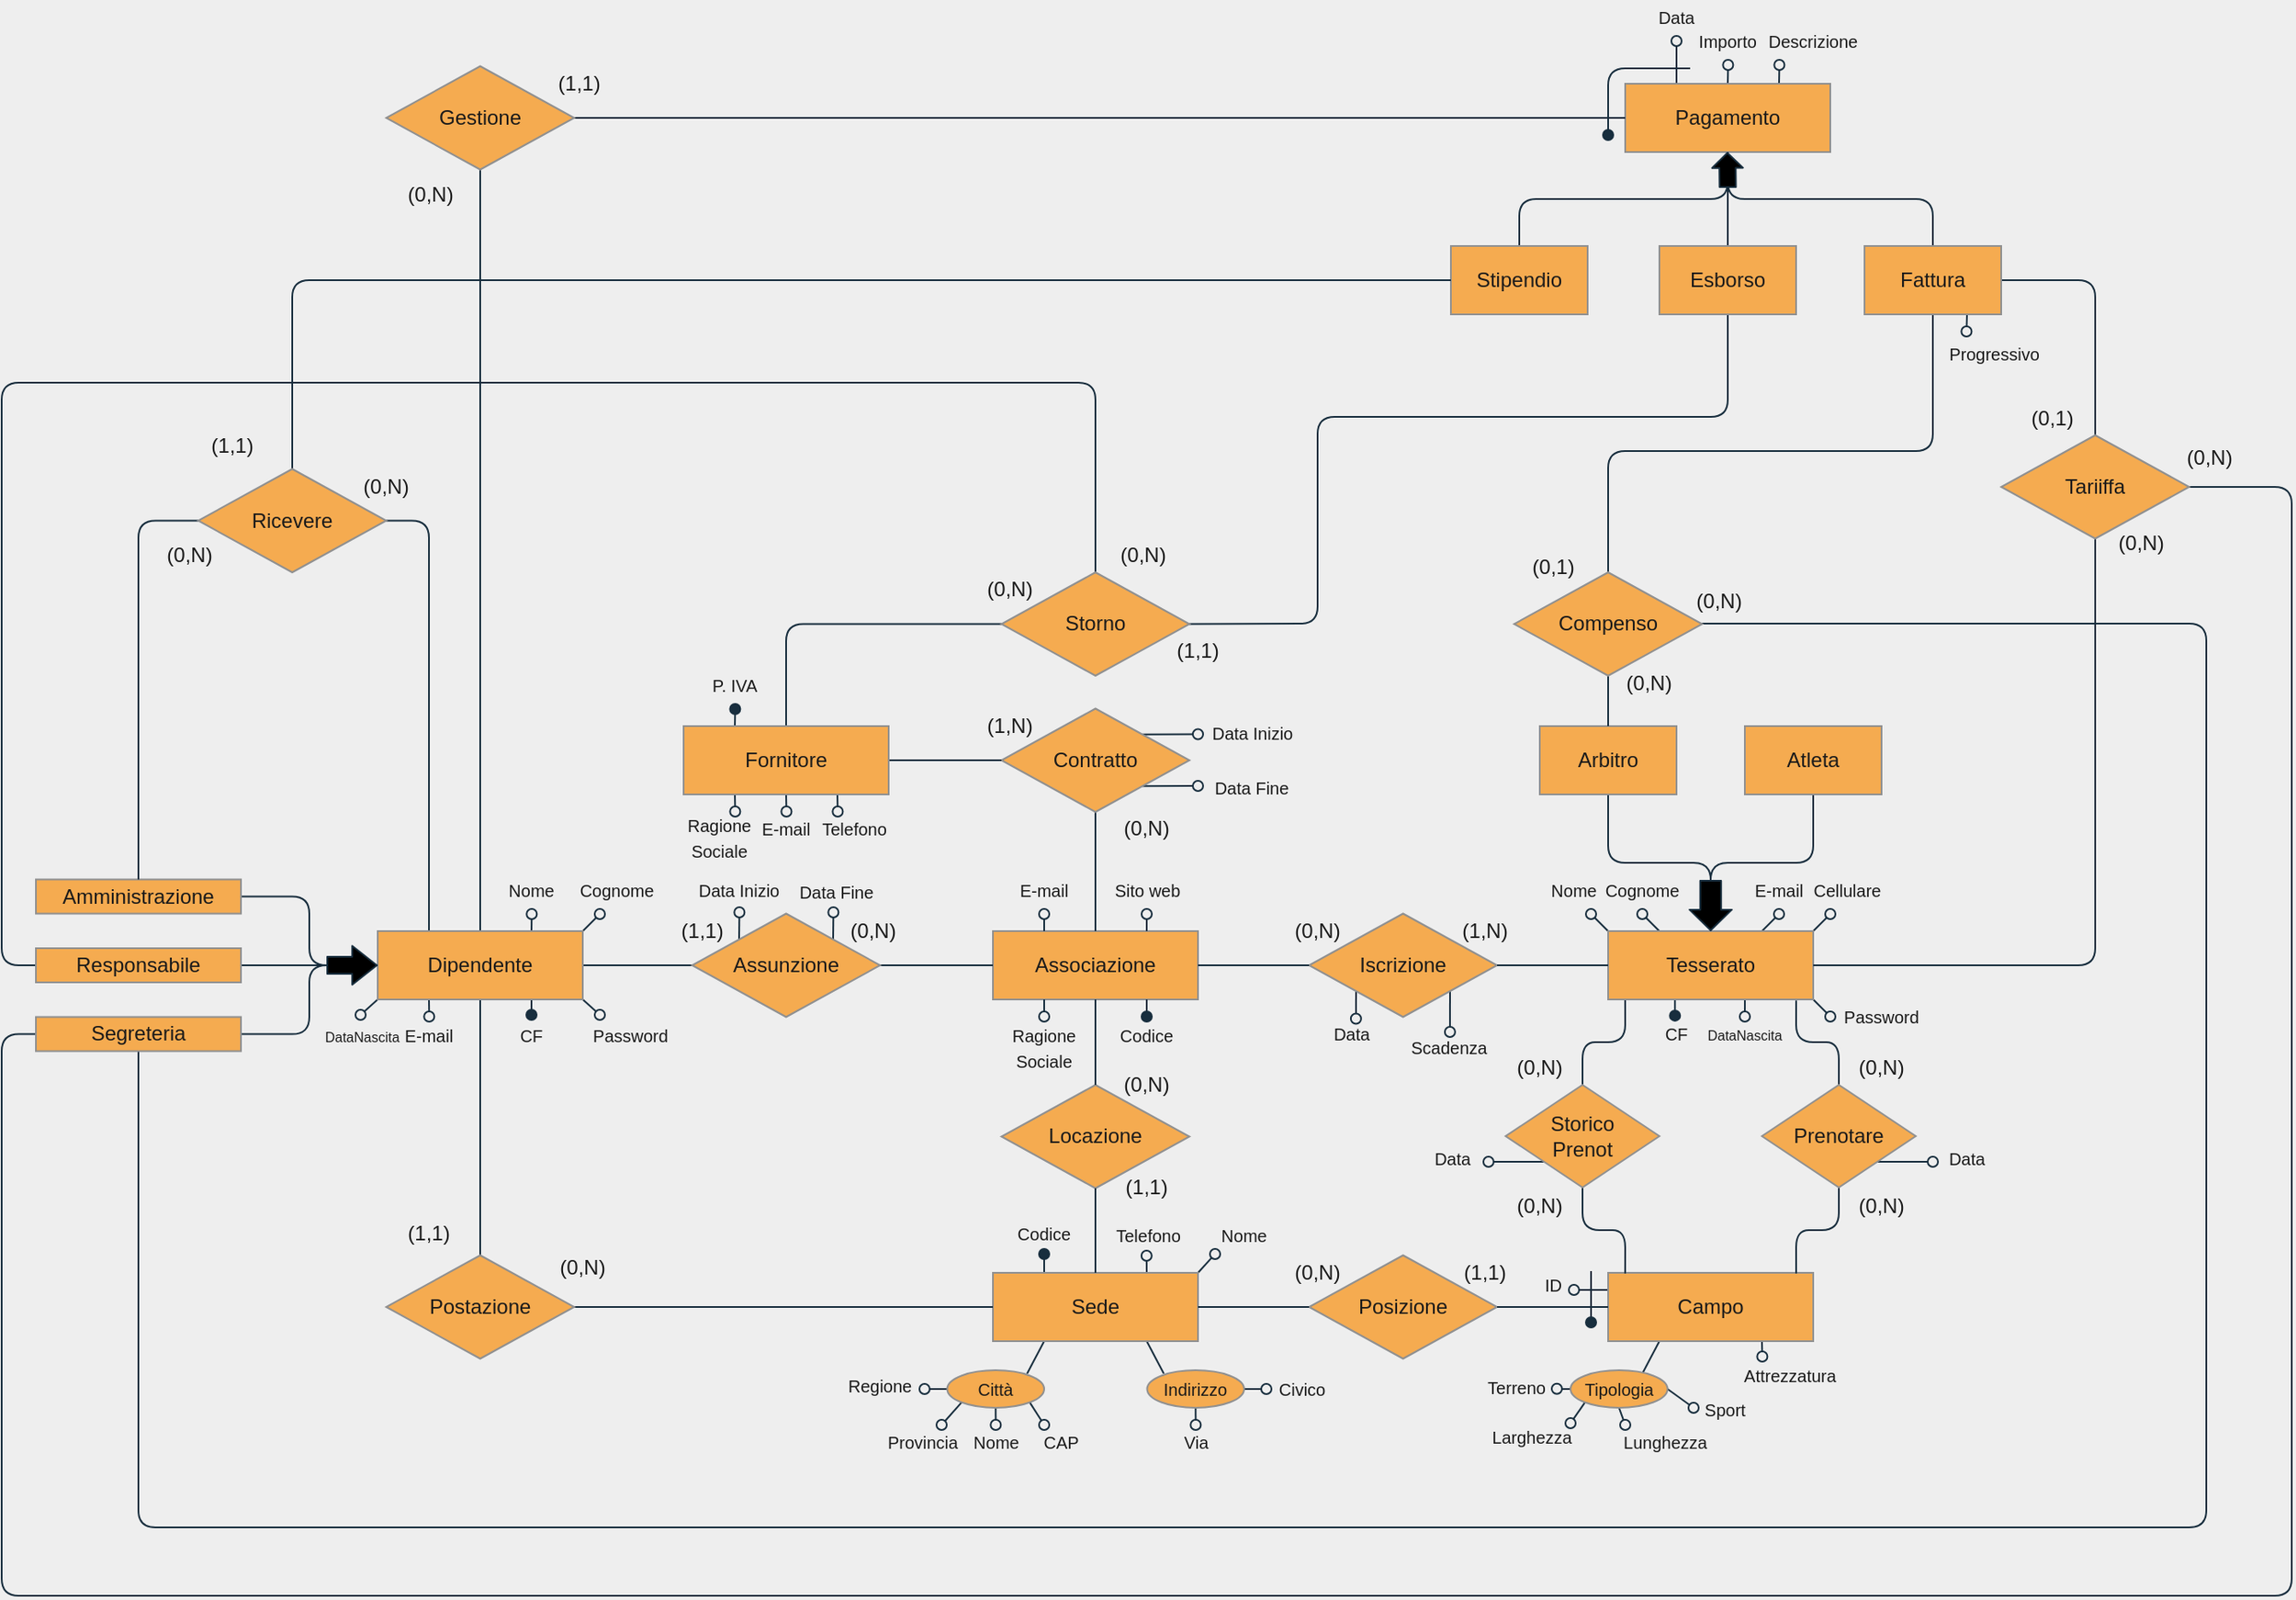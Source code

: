 <mxfile version="14.1.7" type="device"><diagram id="R2lEEEUBdFMjLlhIrx00" name="Page-1"><mxGraphModel dx="1730" dy="795" grid="1" gridSize="10" guides="1" tooltips="1" connect="1" arrows="1" fold="1" page="1" pageScale="1" pageWidth="1920" pageHeight="1200" background="#EEEEEE" math="0" shadow="0" extFonts="Permanent Marker^https://fonts.googleapis.com/css?family=Permanent+Marker"><root><mxCell id="0"/><mxCell id="1" parent="0"/><mxCell id="qJGDgdaYo0Dl6l1FCVvX-382" value="Associazione" style="whiteSpace=wrap;html=1;fillColor=#F5AB50;strokeColor=#909090;fontColor=#1A1A1A;" parent="1" vertex="1"><mxGeometry x="890" y="721" width="120" height="40" as="geometry"/></mxCell><mxCell id="qJGDgdaYo0Dl6l1FCVvX-383" style="edgeStyle=orthogonalEdgeStyle;orthogonalLoop=1;jettySize=auto;html=1;exitX=0.917;exitY=1.017;exitDx=0;exitDy=0;entryX=0.5;entryY=0;entryDx=0;entryDy=0;endArrow=none;endFill=0;exitPerimeter=0;strokeColor=#182E3E;fontColor=#1A1A1A;labelBackgroundColor=#EEEEEE;" parent="1" source="qJGDgdaYo0Dl6l1FCVvX-386" target="qJGDgdaYo0Dl6l1FCVvX-395" edge="1"><mxGeometry relative="1" as="geometry"/></mxCell><mxCell id="qJGDgdaYo0Dl6l1FCVvX-384" style="edgeStyle=orthogonalEdgeStyle;orthogonalLoop=1;jettySize=auto;html=1;exitX=0.083;exitY=1.008;exitDx=0;exitDy=0;entryX=0.5;entryY=0;entryDx=0;entryDy=0;endArrow=none;endFill=0;exitPerimeter=0;strokeColor=#182E3E;fontColor=#1A1A1A;labelBackgroundColor=#EEEEEE;" parent="1" source="qJGDgdaYo0Dl6l1FCVvX-386" target="qJGDgdaYo0Dl6l1FCVvX-393" edge="1"><mxGeometry relative="1" as="geometry"/></mxCell><mxCell id="FBtXAaHd9r73iOScmMrX-18" style="edgeStyle=none;orthogonalLoop=1;jettySize=auto;html=1;exitX=0.326;exitY=1;exitDx=0;exitDy=0;startArrow=none;startFill=0;endArrow=oval;endFill=1;entryX=0.728;entryY=0.022;entryDx=0;entryDy=0;entryPerimeter=0;exitPerimeter=0;strokeColor=#182E3E;fontColor=#1A1A1A;labelBackgroundColor=#EEEEEE;" parent="1" source="qJGDgdaYo0Dl6l1FCVvX-386" edge="1"><mxGeometry relative="1" as="geometry"><mxPoint x="1289.12" y="770.44" as="targetPoint"/></mxGeometry></mxCell><mxCell id="FBtXAaHd9r73iOScmMrX-24" style="edgeStyle=none;orthogonalLoop=1;jettySize=auto;html=1;exitX=0.667;exitY=1;exitDx=0;exitDy=0;startArrow=none;startFill=0;endArrow=oval;endFill=0;exitPerimeter=0;strokeColor=#182E3E;fontColor=#1A1A1A;labelBackgroundColor=#EEEEEE;" parent="1" source="qJGDgdaYo0Dl6l1FCVvX-386" edge="1"><mxGeometry relative="1" as="geometry"><mxPoint x="1330" y="771" as="targetPoint"/></mxGeometry></mxCell><mxCell id="FBtXAaHd9r73iOScmMrX-27" style="edgeStyle=none;orthogonalLoop=1;jettySize=auto;html=1;exitX=0;exitY=0;exitDx=0;exitDy=0;startArrow=none;startFill=0;endArrow=oval;endFill=0;strokeColor=#182E3E;fontColor=#1A1A1A;labelBackgroundColor=#EEEEEE;" parent="1" source="qJGDgdaYo0Dl6l1FCVvX-386" edge="1"><mxGeometry relative="1" as="geometry"><mxPoint x="1240" y="711" as="targetPoint"/></mxGeometry></mxCell><mxCell id="FBtXAaHd9r73iOScmMrX-30" style="edgeStyle=none;orthogonalLoop=1;jettySize=auto;html=1;exitX=0.25;exitY=0;exitDx=0;exitDy=0;startArrow=none;startFill=0;endArrow=oval;endFill=0;strokeColor=#182E3E;fontColor=#1A1A1A;labelBackgroundColor=#EEEEEE;" parent="1" source="qJGDgdaYo0Dl6l1FCVvX-386" edge="1"><mxGeometry relative="1" as="geometry"><mxPoint x="1270" y="711" as="targetPoint"/></mxGeometry></mxCell><mxCell id="FBtXAaHd9r73iOScmMrX-32" style="edgeStyle=none;orthogonalLoop=1;jettySize=auto;html=1;exitX=0.75;exitY=0;exitDx=0;exitDy=0;startArrow=none;startFill=0;endArrow=oval;endFill=0;strokeColor=#182E3E;fontColor=#1A1A1A;labelBackgroundColor=#EEEEEE;" parent="1" source="qJGDgdaYo0Dl6l1FCVvX-386" edge="1"><mxGeometry relative="1" as="geometry"><mxPoint x="1350" y="711" as="targetPoint"/></mxGeometry></mxCell><mxCell id="FBtXAaHd9r73iOScmMrX-34" style="edgeStyle=none;orthogonalLoop=1;jettySize=auto;html=1;exitX=1;exitY=0;exitDx=0;exitDy=0;startArrow=none;startFill=0;endArrow=oval;endFill=0;strokeColor=#182E3E;fontColor=#1A1A1A;labelBackgroundColor=#EEEEEE;" parent="1" source="qJGDgdaYo0Dl6l1FCVvX-386" edge="1"><mxGeometry relative="1" as="geometry"><mxPoint x="1380" y="711" as="targetPoint"/></mxGeometry></mxCell><mxCell id="FBtXAaHd9r73iOScmMrX-36" style="edgeStyle=none;orthogonalLoop=1;jettySize=auto;html=1;exitX=1;exitY=1;exitDx=0;exitDy=0;startArrow=none;startFill=0;endArrow=oval;endFill=0;strokeColor=#182E3E;fontColor=#1A1A1A;labelBackgroundColor=#EEEEEE;" parent="1" source="qJGDgdaYo0Dl6l1FCVvX-386" edge="1"><mxGeometry relative="1" as="geometry"><mxPoint x="1380" y="771" as="targetPoint"/></mxGeometry></mxCell><mxCell id="qJGDgdaYo0Dl6l1FCVvX-386" value="Tesserato" style="whiteSpace=wrap;html=1;fillColor=#F5AB50;strokeColor=#909090;fontColor=#1A1A1A;" parent="1" vertex="1"><mxGeometry x="1250" y="721" width="120" height="40" as="geometry"/></mxCell><mxCell id="FBtXAaHd9r73iOScmMrX-45" style="edgeStyle=orthogonalEdgeStyle;orthogonalLoop=1;jettySize=auto;html=1;exitX=0.75;exitY=0;exitDx=0;exitDy=0;endArrow=oval;endFill=0;strokeColor=#182E3E;fontColor=#1A1A1A;labelBackgroundColor=#EEEEEE;" parent="1" source="qJGDgdaYo0Dl6l1FCVvX-387" edge="1"><mxGeometry relative="1" as="geometry"><mxPoint x="979.922" y="911" as="targetPoint"/></mxGeometry></mxCell><mxCell id="FBtXAaHd9r73iOScmMrX-46" style="edgeStyle=orthogonalEdgeStyle;orthogonalLoop=1;jettySize=auto;html=1;exitX=0.25;exitY=0;exitDx=0;exitDy=0;endArrow=oval;endFill=1;strokeColor=#182E3E;fontColor=#1A1A1A;labelBackgroundColor=#EEEEEE;" parent="1" source="qJGDgdaYo0Dl6l1FCVvX-387" edge="1"><mxGeometry relative="1" as="geometry"><mxPoint x="920" y="910" as="targetPoint"/></mxGeometry></mxCell><mxCell id="1lAcswUEob0YS1NYhqmO-3" style="orthogonalLoop=1;jettySize=auto;html=1;exitX=0.25;exitY=1;exitDx=0;exitDy=0;endArrow=none;endFill=0;strokeColor=#182E3E;labelBackgroundColor=#EEEEEE;fontColor=#1A1A1A;" edge="1" parent="1" source="qJGDgdaYo0Dl6l1FCVvX-387"><mxGeometry relative="1" as="geometry"><mxPoint x="910" y="980" as="targetPoint"/></mxGeometry></mxCell><mxCell id="1lAcswUEob0YS1NYhqmO-13" style="edgeStyle=none;orthogonalLoop=1;jettySize=auto;html=1;exitX=1;exitY=0;exitDx=0;exitDy=0;endArrow=oval;endFill=0;strokeColor=#182E3E;labelBackgroundColor=#EEEEEE;fontColor=#1A1A1A;" edge="1" parent="1" source="qJGDgdaYo0Dl6l1FCVvX-387"><mxGeometry relative="1" as="geometry"><mxPoint x="1020" y="910" as="targetPoint"/></mxGeometry></mxCell><mxCell id="1lAcswUEob0YS1NYhqmO-14" style="edgeStyle=none;orthogonalLoop=1;jettySize=auto;html=1;exitX=0.75;exitY=1;exitDx=0;exitDy=0;endArrow=none;endFill=0;strokeColor=#182E3E;labelBackgroundColor=#EEEEEE;fontColor=#1A1A1A;" edge="1" parent="1" source="qJGDgdaYo0Dl6l1FCVvX-387"><mxGeometry relative="1" as="geometry"><mxPoint x="990" y="980" as="targetPoint"/></mxGeometry></mxCell><mxCell id="qJGDgdaYo0Dl6l1FCVvX-387" value="Sede" style="whiteSpace=wrap;html=1;fillColor=#F5AB50;strokeColor=#909090;fontColor=#1A1A1A;" parent="1" vertex="1"><mxGeometry x="890" y="921" width="120" height="40" as="geometry"/></mxCell><mxCell id="XWXaWRrY00QIipMTNIGh-19" style="edgeStyle=orthogonalEdgeStyle;orthogonalLoop=1;jettySize=auto;html=1;exitX=0;exitY=0.25;exitDx=0;exitDy=0;startArrow=none;startFill=0;endArrow=oval;endFill=0;strokeColor=#182E3E;fontColor=#1A1A1A;labelBackgroundColor=#EEEEEE;" parent="1" source="qJGDgdaYo0Dl6l1FCVvX-389" edge="1"><mxGeometry relative="1" as="geometry"><mxPoint x="1230" y="931" as="targetPoint"/></mxGeometry></mxCell><mxCell id="M_EBliDq77hQpgLO3rQA-7" style="edgeStyle=none;orthogonalLoop=1;jettySize=auto;html=1;exitX=0.75;exitY=1;exitDx=0;exitDy=0;startArrow=none;startFill=0;endArrow=oval;endFill=0;labelBackgroundColor=#EEEEEE;strokeColor=#182E3E;fontColor=#1A1A1A;" parent="1" source="qJGDgdaYo0Dl6l1FCVvX-389" edge="1"><mxGeometry relative="1" as="geometry"><mxPoint x="1340.2" y="970" as="targetPoint"/></mxGeometry></mxCell><mxCell id="M_EBliDq77hQpgLO3rQA-8" style="edgeStyle=none;orthogonalLoop=1;jettySize=auto;html=1;exitX=0.25;exitY=1;exitDx=0;exitDy=0;startArrow=none;startFill=0;endArrow=none;endFill=0;labelBackgroundColor=#EEEEEE;strokeColor=#182E3E;fontColor=#1A1A1A;" parent="1" source="qJGDgdaYo0Dl6l1FCVvX-389" edge="1"><mxGeometry relative="1" as="geometry"><mxPoint x="1270" y="980" as="targetPoint"/></mxGeometry></mxCell><mxCell id="qJGDgdaYo0Dl6l1FCVvX-389" value="Campo" style="whiteSpace=wrap;html=1;fillColor=#F5AB50;strokeColor=#909090;fontColor=#1A1A1A;" parent="1" vertex="1"><mxGeometry x="1250" y="921" width="120" height="40" as="geometry"/></mxCell><mxCell id="FBtXAaHd9r73iOScmMrX-134" style="edgeStyle=none;orthogonalLoop=1;jettySize=auto;html=1;exitX=0;exitY=1;exitDx=0;exitDy=0;endArrow=oval;endFill=0;strokeColor=#182E3E;fontColor=#1A1A1A;labelBackgroundColor=#EEEEEE;" parent="1" source="qJGDgdaYo0Dl6l1FCVvX-390" edge="1"><mxGeometry relative="1" as="geometry"><mxPoint x="1102.447" y="772.262" as="targetPoint"/></mxGeometry></mxCell><mxCell id="b4omDJsXwNU_6bhDmk0U-6" style="edgeStyle=orthogonalEdgeStyle;orthogonalLoop=1;jettySize=auto;html=1;exitX=1;exitY=1;exitDx=0;exitDy=0;startArrow=none;startFill=0;endArrow=oval;endFill=0;labelBackgroundColor=#EEEEEE;strokeColor=#182E3E;fontColor=#1A1A1A;" parent="1" source="qJGDgdaYo0Dl6l1FCVvX-390" edge="1"><mxGeometry relative="1" as="geometry"><mxPoint x="1157.452" y="780" as="targetPoint"/></mxGeometry></mxCell><mxCell id="qJGDgdaYo0Dl6l1FCVvX-390" value="Iscrizione" style="rhombus;whiteSpace=wrap;html=1;fillColor=#F5AB50;strokeColor=#909090;fontColor=#1A1A1A;" parent="1" vertex="1"><mxGeometry x="1075" y="710.75" width="110" height="60.5" as="geometry"/></mxCell><mxCell id="qJGDgdaYo0Dl6l1FCVvX-391" value="Locazione" style="rhombus;whiteSpace=wrap;html=1;fillColor=#F5AB50;strokeColor=#909090;fontColor=#1A1A1A;" parent="1" vertex="1"><mxGeometry x="895" y="811" width="110" height="60.5" as="geometry"/></mxCell><mxCell id="qJGDgdaYo0Dl6l1FCVvX-392" style="edgeStyle=orthogonalEdgeStyle;orthogonalLoop=1;jettySize=auto;html=1;exitX=0.5;exitY=1;exitDx=0;exitDy=0;entryX=0.083;entryY=0.008;entryDx=0;entryDy=0;endArrow=none;endFill=0;entryPerimeter=0;strokeColor=#182E3E;fontColor=#1A1A1A;labelBackgroundColor=#EEEEEE;" parent="1" source="qJGDgdaYo0Dl6l1FCVvX-393" target="qJGDgdaYo0Dl6l1FCVvX-389" edge="1"><mxGeometry relative="1" as="geometry"/></mxCell><mxCell id="FBtXAaHd9r73iOScmMrX-128" style="edgeStyle=none;orthogonalLoop=1;jettySize=auto;html=1;exitX=0;exitY=1;exitDx=0;exitDy=0;endArrow=oval;endFill=0;strokeColor=#182E3E;fontColor=#1A1A1A;labelBackgroundColor=#EEEEEE;" parent="1" source="qJGDgdaYo0Dl6l1FCVvX-393" edge="1"><mxGeometry relative="1" as="geometry"><mxPoint x="1180" y="856" as="targetPoint"/></mxGeometry></mxCell><mxCell id="qJGDgdaYo0Dl6l1FCVvX-393" value="Storico&lt;br&gt;Prenot" style="rhombus;whiteSpace=wrap;html=1;fillColor=#F5AB50;strokeColor=#909090;fontColor=#1A1A1A;" parent="1" vertex="1"><mxGeometry x="1190" y="811" width="90" height="60" as="geometry"/></mxCell><mxCell id="qJGDgdaYo0Dl6l1FCVvX-394" style="edgeStyle=orthogonalEdgeStyle;orthogonalLoop=1;jettySize=auto;html=1;exitX=0.5;exitY=1;exitDx=0;exitDy=0;entryX=0.917;entryY=0.008;entryDx=0;entryDy=0;endArrow=none;endFill=0;entryPerimeter=0;strokeColor=#182E3E;fontColor=#1A1A1A;labelBackgroundColor=#EEEEEE;" parent="1" source="qJGDgdaYo0Dl6l1FCVvX-395" target="qJGDgdaYo0Dl6l1FCVvX-389" edge="1"><mxGeometry relative="1" as="geometry"/></mxCell><mxCell id="FBtXAaHd9r73iOScmMrX-129" style="edgeStyle=none;orthogonalLoop=1;jettySize=auto;html=1;exitX=1;exitY=1;exitDx=0;exitDy=0;endArrow=oval;endFill=0;strokeColor=#182E3E;fontColor=#1A1A1A;labelBackgroundColor=#EEEEEE;" parent="1" source="qJGDgdaYo0Dl6l1FCVvX-395" edge="1"><mxGeometry relative="1" as="geometry"><mxPoint x="1440" y="856" as="targetPoint"/></mxGeometry></mxCell><mxCell id="qJGDgdaYo0Dl6l1FCVvX-395" value="Prenotare" style="rhombus;whiteSpace=wrap;html=1;fillColor=#F5AB50;strokeColor=#909090;fontColor=#1A1A1A;" parent="1" vertex="1"><mxGeometry x="1340" y="811" width="90" height="60" as="geometry"/></mxCell><mxCell id="qJGDgdaYo0Dl6l1FCVvX-396" value="Posizione" style="rhombus;whiteSpace=wrap;html=1;fillColor=#F5AB50;strokeColor=#909090;fontColor=#1A1A1A;" parent="1" vertex="1"><mxGeometry x="1075" y="910.75" width="110" height="60.5" as="geometry"/></mxCell><mxCell id="qJGDgdaYo0Dl6l1FCVvX-397" value="" style="endArrow=none;html=1;exitX=0.5;exitY=0;exitDx=0;exitDy=0;entryX=0.5;entryY=1;entryDx=0;entryDy=0;strokeColor=#182E3E;fontColor=#1A1A1A;labelBackgroundColor=#EEEEEE;" parent="1" source="qJGDgdaYo0Dl6l1FCVvX-391" target="qJGDgdaYo0Dl6l1FCVvX-382" edge="1"><mxGeometry width="50" height="50" relative="1" as="geometry"><mxPoint x="1120" y="821" as="sourcePoint"/><mxPoint x="1170" y="771" as="targetPoint"/></mxGeometry></mxCell><mxCell id="qJGDgdaYo0Dl6l1FCVvX-398" value="" style="endArrow=none;html=1;exitX=0.5;exitY=0;exitDx=0;exitDy=0;entryX=0.5;entryY=1;entryDx=0;entryDy=0;strokeColor=#182E3E;fontColor=#1A1A1A;labelBackgroundColor=#EEEEEE;" parent="1" source="qJGDgdaYo0Dl6l1FCVvX-387" target="qJGDgdaYo0Dl6l1FCVvX-391" edge="1"><mxGeometry width="50" height="50" relative="1" as="geometry"><mxPoint x="1120" y="821" as="sourcePoint"/><mxPoint x="1170" y="771" as="targetPoint"/></mxGeometry></mxCell><mxCell id="qJGDgdaYo0Dl6l1FCVvX-399" value="" style="endArrow=none;html=1;exitX=0;exitY=0.5;exitDx=0;exitDy=0;entryX=1;entryY=0.5;entryDx=0;entryDy=0;strokeColor=#182E3E;fontColor=#1A1A1A;labelBackgroundColor=#EEEEEE;" parent="1" source="qJGDgdaYo0Dl6l1FCVvX-396" target="qJGDgdaYo0Dl6l1FCVvX-387" edge="1"><mxGeometry width="50" height="50" relative="1" as="geometry"><mxPoint x="960" y="931" as="sourcePoint"/><mxPoint x="960" y="881.5" as="targetPoint"/></mxGeometry></mxCell><mxCell id="qJGDgdaYo0Dl6l1FCVvX-400" value="" style="endArrow=none;html=1;entryX=0;entryY=0.5;entryDx=0;entryDy=0;exitX=1;exitY=0.5;exitDx=0;exitDy=0;strokeColor=#182E3E;fontColor=#1A1A1A;labelBackgroundColor=#EEEEEE;" parent="1" source="qJGDgdaYo0Dl6l1FCVvX-390" target="qJGDgdaYo0Dl6l1FCVvX-386" edge="1"><mxGeometry width="50" height="50" relative="1" as="geometry"><mxPoint x="1120" y="821" as="sourcePoint"/><mxPoint x="1170" y="771" as="targetPoint"/></mxGeometry></mxCell><mxCell id="qJGDgdaYo0Dl6l1FCVvX-402" value="" style="endArrow=none;html=1;exitX=1;exitY=0.5;exitDx=0;exitDy=0;entryX=0;entryY=0.5;entryDx=0;entryDy=0;strokeColor=#182E3E;fontColor=#1A1A1A;labelBackgroundColor=#EEEEEE;" parent="1" source="qJGDgdaYo0Dl6l1FCVvX-382" target="qJGDgdaYo0Dl6l1FCVvX-390" edge="1"><mxGeometry width="50" height="50" relative="1" as="geometry"><mxPoint x="1120" y="821" as="sourcePoint"/><mxPoint x="1170" y="771" as="targetPoint"/></mxGeometry></mxCell><mxCell id="qJGDgdaYo0Dl6l1FCVvX-403" value="" style="endArrow=none;html=1;exitX=1;exitY=0.5;exitDx=0;exitDy=0;entryX=0;entryY=0.5;entryDx=0;entryDy=0;strokeColor=#182E3E;fontColor=#1A1A1A;labelBackgroundColor=#EEEEEE;" parent="1" source="qJGDgdaYo0Dl6l1FCVvX-396" target="qJGDgdaYo0Dl6l1FCVvX-389" edge="1"><mxGeometry width="50" height="50" relative="1" as="geometry"><mxPoint x="1120" y="821" as="sourcePoint"/><mxPoint x="1170" y="771" as="targetPoint"/></mxGeometry></mxCell><mxCell id="qJGDgdaYo0Dl6l1FCVvX-404" style="edgeStyle=orthogonalEdgeStyle;orthogonalLoop=1;jettySize=auto;html=1;exitX=0.5;exitY=1;exitDx=0;exitDy=0;entryX=0.5;entryY=0;entryDx=0;entryDy=0;endArrow=none;endFill=0;strokeColor=#182E3E;fontColor=#1A1A1A;labelBackgroundColor=#EEEEEE;" parent="1" source="qJGDgdaYo0Dl6l1FCVvX-405" target="qJGDgdaYo0Dl6l1FCVvX-386" edge="1"><mxGeometry relative="1" as="geometry"/></mxCell><mxCell id="qJGDgdaYo0Dl6l1FCVvX-405" value="Arbitro" style="whiteSpace=wrap;html=1;fillColor=#F5AB50;strokeColor=#909090;fontColor=#1A1A1A;" parent="1" vertex="1"><mxGeometry x="1210" y="601" width="80" height="40" as="geometry"/></mxCell><mxCell id="qJGDgdaYo0Dl6l1FCVvX-406" style="edgeStyle=orthogonalEdgeStyle;orthogonalLoop=1;jettySize=auto;html=1;exitX=0.5;exitY=1;exitDx=0;exitDy=0;entryX=0.5;entryY=0;entryDx=0;entryDy=0;endArrow=none;endFill=0;strokeColor=#182E3E;fontColor=#1A1A1A;labelBackgroundColor=#EEEEEE;" parent="1" source="qJGDgdaYo0Dl6l1FCVvX-407" target="qJGDgdaYo0Dl6l1FCVvX-386" edge="1"><mxGeometry relative="1" as="geometry"/></mxCell><mxCell id="qJGDgdaYo0Dl6l1FCVvX-407" value="Atleta" style="whiteSpace=wrap;html=1;fillColor=#F5AB50;strokeColor=#909090;fontColor=#1A1A1A;" parent="1" vertex="1"><mxGeometry x="1330" y="601" width="80" height="40" as="geometry"/></mxCell><mxCell id="qJGDgdaYo0Dl6l1FCVvX-408" value="" style="shape=flexArrow;endArrow=classic;html=1;entryX=0.5;entryY=0;entryDx=0;entryDy=0;width=12.222;endSize=3.686;endWidth=11.605;strokeColor=#182E3E;fontColor=#1A1A1A;labelBackgroundColor=#EEEEEE;fillColor=#000000;" parent="1" target="qJGDgdaYo0Dl6l1FCVvX-386" edge="1"><mxGeometry width="50" height="50" relative="1" as="geometry"><mxPoint x="1310" y="691" as="sourcePoint"/><mxPoint x="1170" y="771" as="targetPoint"/></mxGeometry></mxCell><mxCell id="qJGDgdaYo0Dl6l1FCVvX-416" style="edgeStyle=orthogonalEdgeStyle;orthogonalLoop=1;jettySize=auto;html=1;exitX=1;exitY=0.5;exitDx=0;exitDy=0;entryX=0;entryY=0.5;entryDx=0;entryDy=0;endArrow=none;endFill=0;strokeColor=#182E3E;fontColor=#1A1A1A;labelBackgroundColor=#EEEEEE;" parent="1" source="qJGDgdaYo0Dl6l1FCVvX-418" target="qJGDgdaYo0Dl6l1FCVvX-420" edge="1"><mxGeometry relative="1" as="geometry"/></mxCell><mxCell id="FBtXAaHd9r73iOScmMrX-99" style="edgeStyle=none;orthogonalLoop=1;jettySize=auto;html=1;exitX=0.75;exitY=0;exitDx=0;exitDy=0;endArrow=oval;endFill=0;strokeColor=#182E3E;fontColor=#1A1A1A;labelBackgroundColor=#EEEEEE;" parent="1" source="qJGDgdaYo0Dl6l1FCVvX-418" edge="1"><mxGeometry relative="1" as="geometry"><mxPoint x="620.143" y="711" as="targetPoint"/></mxGeometry></mxCell><mxCell id="FBtXAaHd9r73iOScmMrX-101" style="edgeStyle=none;orthogonalLoop=1;jettySize=auto;html=1;exitX=0.75;exitY=1;exitDx=0;exitDy=0;endArrow=oval;endFill=1;strokeColor=#182E3E;fontColor=#1A1A1A;labelBackgroundColor=#EEEEEE;" parent="1" source="qJGDgdaYo0Dl6l1FCVvX-418" edge="1"><mxGeometry relative="1" as="geometry"><mxPoint x="620" y="770" as="targetPoint"/></mxGeometry></mxCell><mxCell id="FBtXAaHd9r73iOScmMrX-103" style="edgeStyle=none;orthogonalLoop=1;jettySize=auto;html=1;exitX=0.25;exitY=1;exitDx=0;exitDy=0;endArrow=oval;endFill=0;strokeColor=#182E3E;fontColor=#1A1A1A;labelBackgroundColor=#EEEEEE;" parent="1" source="qJGDgdaYo0Dl6l1FCVvX-418" edge="1"><mxGeometry relative="1" as="geometry"><mxPoint x="560.143" y="771" as="targetPoint"/></mxGeometry></mxCell><mxCell id="FBtXAaHd9r73iOScmMrX-105" style="edgeStyle=none;orthogonalLoop=1;jettySize=auto;html=1;exitX=1;exitY=0;exitDx=0;exitDy=0;endArrow=oval;endFill=0;strokeColor=#182E3E;fontColor=#1A1A1A;labelBackgroundColor=#EEEEEE;" parent="1" source="qJGDgdaYo0Dl6l1FCVvX-418" edge="1"><mxGeometry relative="1" as="geometry"><mxPoint x="660" y="711" as="targetPoint"/></mxGeometry></mxCell><mxCell id="FBtXAaHd9r73iOScmMrX-108" style="edgeStyle=none;orthogonalLoop=1;jettySize=auto;html=1;exitX=0.5;exitY=1;exitDx=0;exitDy=0;entryX=0.5;entryY=0;entryDx=0;entryDy=0;endArrow=none;endFill=0;strokeColor=#182E3E;fontColor=#1A1A1A;labelBackgroundColor=#EEEEEE;" parent="1" source="qJGDgdaYo0Dl6l1FCVvX-418" target="qJGDgdaYo0Dl6l1FCVvX-422" edge="1"><mxGeometry relative="1" as="geometry"/></mxCell><mxCell id="7dimY_bUPM1jvKGRemNB-4" style="orthogonalLoop=1;jettySize=auto;html=1;exitX=0;exitY=1;exitDx=0;exitDy=0;endArrow=oval;endFill=0;labelBackgroundColor=#EEEEEE;strokeColor=#182E3E;fontColor=#1A1A1A;" parent="1" source="qJGDgdaYo0Dl6l1FCVvX-418" edge="1"><mxGeometry relative="1" as="geometry"><mxPoint x="520" y="770" as="targetPoint"/></mxGeometry></mxCell><mxCell id="kbqGXzmnGnwp91YVe4G4-9" style="orthogonalLoop=1;jettySize=auto;html=1;exitX=1;exitY=1;exitDx=0;exitDy=0;endArrow=oval;endFill=0;labelBackgroundColor=#EEEEEE;strokeColor=#182E3E;fontColor=#1A1A1A;" parent="1" source="qJGDgdaYo0Dl6l1FCVvX-418" edge="1"><mxGeometry relative="1" as="geometry"><mxPoint x="660" y="770" as="targetPoint"/></mxGeometry></mxCell><mxCell id="kbqGXzmnGnwp91YVe4G4-14" style="orthogonalLoop=1;jettySize=auto;html=1;exitX=0.25;exitY=0;exitDx=0;exitDy=0;endArrow=none;endFill=0;entryX=1;entryY=0.5;entryDx=0;entryDy=0;edgeStyle=orthogonalEdgeStyle;labelBackgroundColor=#EEEEEE;strokeColor=#182E3E;fontColor=#1A1A1A;" parent="1" source="qJGDgdaYo0Dl6l1FCVvX-418" target="kbqGXzmnGnwp91YVe4G4-15" edge="1"><mxGeometry relative="1" as="geometry"><mxPoint x="590" y="350" as="targetPoint"/></mxGeometry></mxCell><mxCell id="M_EBliDq77hQpgLO3rQA-2" style="orthogonalLoop=1;jettySize=auto;html=1;exitX=0.5;exitY=0;exitDx=0;exitDy=0;startArrow=none;startFill=0;endArrow=none;endFill=0;entryX=0.5;entryY=1;entryDx=0;entryDy=0;labelBackgroundColor=#EEEEEE;strokeColor=#182E3E;fontColor=#1A1A1A;" parent="1" source="qJGDgdaYo0Dl6l1FCVvX-418" target="M_EBliDq77hQpgLO3rQA-3" edge="1"><mxGeometry relative="1" as="geometry"><mxPoint x="590.529" y="270" as="targetPoint"/></mxGeometry></mxCell><mxCell id="qJGDgdaYo0Dl6l1FCVvX-418" value="Dipendente" style="whiteSpace=wrap;html=1;fillColor=#F5AB50;strokeColor=#909090;fontColor=#1A1A1A;" parent="1" vertex="1"><mxGeometry x="530" y="721" width="120" height="40" as="geometry"/></mxCell><mxCell id="qJGDgdaYo0Dl6l1FCVvX-419" style="edgeStyle=orthogonalEdgeStyle;orthogonalLoop=1;jettySize=auto;html=1;exitX=1;exitY=0.5;exitDx=0;exitDy=0;entryX=0;entryY=0.5;entryDx=0;entryDy=0;endArrow=none;endFill=0;strokeColor=#182E3E;fontColor=#1A1A1A;labelBackgroundColor=#EEEEEE;" parent="1" source="qJGDgdaYo0Dl6l1FCVvX-420" target="qJGDgdaYo0Dl6l1FCVvX-382" edge="1"><mxGeometry relative="1" as="geometry"/></mxCell><mxCell id="b4omDJsXwNU_6bhDmk0U-9" style="edgeStyle=orthogonalEdgeStyle;orthogonalLoop=1;jettySize=auto;html=1;exitX=1;exitY=0;exitDx=0;exitDy=0;startArrow=none;startFill=0;endArrow=oval;endFill=0;labelBackgroundColor=#EEEEEE;strokeColor=#182E3E;fontColor=#1A1A1A;" parent="1" source="qJGDgdaYo0Dl6l1FCVvX-420" edge="1"><mxGeometry relative="1" as="geometry"><mxPoint x="796.667" y="710" as="targetPoint"/></mxGeometry></mxCell><mxCell id="b4omDJsXwNU_6bhDmk0U-10" style="edgeStyle=orthogonalEdgeStyle;orthogonalLoop=1;jettySize=auto;html=1;exitX=0;exitY=0;exitDx=0;exitDy=0;startArrow=none;startFill=0;endArrow=oval;endFill=0;labelBackgroundColor=#EEEEEE;strokeColor=#182E3E;fontColor=#1A1A1A;" parent="1" source="qJGDgdaYo0Dl6l1FCVvX-420" edge="1"><mxGeometry relative="1" as="geometry"><mxPoint x="741.667" y="710" as="targetPoint"/></mxGeometry></mxCell><mxCell id="qJGDgdaYo0Dl6l1FCVvX-420" value="Assunzione" style="rhombus;whiteSpace=wrap;html=1;fillColor=#F5AB50;strokeColor=#909090;fontColor=#1A1A1A;" parent="1" vertex="1"><mxGeometry x="714" y="710.75" width="110" height="60.5" as="geometry"/></mxCell><mxCell id="M_EBliDq77hQpgLO3rQA-11" style="edgeStyle=none;orthogonalLoop=1;jettySize=auto;html=1;exitX=1;exitY=0.5;exitDx=0;exitDy=0;entryX=0;entryY=0.5;entryDx=0;entryDy=0;startArrow=none;startFill=0;endArrow=none;endFill=0;labelBackgroundColor=#EEEEEE;strokeColor=#182E3E;fontColor=#1A1A1A;" parent="1" source="qJGDgdaYo0Dl6l1FCVvX-422" target="qJGDgdaYo0Dl6l1FCVvX-387" edge="1"><mxGeometry relative="1" as="geometry"/></mxCell><mxCell id="qJGDgdaYo0Dl6l1FCVvX-422" value="Postazione" style="rhombus;whiteSpace=wrap;html=1;fillColor=#F5AB50;strokeColor=#909090;fontColor=#1A1A1A;" parent="1" vertex="1"><mxGeometry x="535" y="910.75" width="110" height="60.5" as="geometry"/></mxCell><mxCell id="qJGDgdaYo0Dl6l1FCVvX-423" style="edgeStyle=orthogonalEdgeStyle;orthogonalLoop=1;jettySize=auto;html=1;exitX=1;exitY=0.5;exitDx=0;exitDy=0;entryX=0;entryY=0.5;entryDx=0;entryDy=0;endArrow=none;endFill=0;strokeColor=#182E3E;fontColor=#1A1A1A;labelBackgroundColor=#EEEEEE;" parent="1" source="qJGDgdaYo0Dl6l1FCVvX-424" target="qJGDgdaYo0Dl6l1FCVvX-418" edge="1"><mxGeometry relative="1" as="geometry"/></mxCell><mxCell id="qJGDgdaYo0Dl6l1FCVvX-424" value="Amministrazione" style="whiteSpace=wrap;html=1;fillColor=#F5AB50;strokeColor=#909090;fontColor=#1A1A1A;" parent="1" vertex="1"><mxGeometry x="330" y="690.75" width="120" height="20" as="geometry"/></mxCell><mxCell id="qJGDgdaYo0Dl6l1FCVvX-425" style="edgeStyle=orthogonalEdgeStyle;orthogonalLoop=1;jettySize=auto;html=1;exitX=1;exitY=0.5;exitDx=0;exitDy=0;endArrow=none;endFill=0;strokeColor=#182E3E;fontColor=#1A1A1A;labelBackgroundColor=#EEEEEE;" parent="1" source="qJGDgdaYo0Dl6l1FCVvX-426" edge="1"><mxGeometry relative="1" as="geometry"><mxPoint x="530" y="741" as="targetPoint"/></mxGeometry></mxCell><mxCell id="sZULCk5D8RH8qWrko6MJ-4" style="edgeStyle=orthogonalEdgeStyle;orthogonalLoop=1;jettySize=auto;html=1;exitX=0;exitY=0.5;exitDx=0;exitDy=0;entryX=0.5;entryY=0;entryDx=0;entryDy=0;endArrow=none;endFill=0;strokeColor=#182E3E;fontColor=#1A1A1A;labelBackgroundColor=#EEEEEE;" parent="1" source="qJGDgdaYo0Dl6l1FCVvX-426" target="qJGDgdaYo0Dl6l1FCVvX-447" edge="1"><mxGeometry relative="1" as="geometry"><Array as="points"><mxPoint x="310" y="741"/><mxPoint x="310" y="400"/><mxPoint x="950" y="400"/></Array></mxGeometry></mxCell><mxCell id="qJGDgdaYo0Dl6l1FCVvX-426" value="Responsabile" style="whiteSpace=wrap;html=1;fillColor=#F5AB50;strokeColor=#909090;fontColor=#1A1A1A;" parent="1" vertex="1"><mxGeometry x="330" y="731" width="120" height="20" as="geometry"/></mxCell><mxCell id="qJGDgdaYo0Dl6l1FCVvX-427" style="edgeStyle=orthogonalEdgeStyle;orthogonalLoop=1;jettySize=auto;html=1;exitX=1;exitY=0.5;exitDx=0;exitDy=0;entryX=0;entryY=0.5;entryDx=0;entryDy=0;endArrow=none;endFill=0;strokeColor=#182E3E;fontColor=#1A1A1A;labelBackgroundColor=#EEEEEE;" parent="1" source="qJGDgdaYo0Dl6l1FCVvX-428" target="qJGDgdaYo0Dl6l1FCVvX-418" edge="1"><mxGeometry relative="1" as="geometry"/></mxCell><mxCell id="sZULCk5D8RH8qWrko6MJ-5" style="edgeStyle=orthogonalEdgeStyle;orthogonalLoop=1;jettySize=auto;html=1;exitX=0;exitY=0.5;exitDx=0;exitDy=0;entryX=1;entryY=0.5;entryDx=0;entryDy=0;endArrow=none;endFill=0;strokeColor=#182E3E;fontColor=#1A1A1A;labelBackgroundColor=#EEEEEE;" parent="1" source="qJGDgdaYo0Dl6l1FCVvX-428" target="qJGDgdaYo0Dl6l1FCVvX-438" edge="1"><mxGeometry relative="1" as="geometry"><Array as="points"><mxPoint x="310" y="781"/><mxPoint x="310" y="1110"/><mxPoint x="1650" y="1110"/><mxPoint x="1650" y="461"/></Array></mxGeometry></mxCell><mxCell id="XWXaWRrY00QIipMTNIGh-1" style="edgeStyle=orthogonalEdgeStyle;orthogonalLoop=1;jettySize=auto;html=1;exitX=0.5;exitY=1;exitDx=0;exitDy=0;endArrow=none;endFill=0;strokeColor=#182E3E;fontColor=#1A1A1A;labelBackgroundColor=#EEEEEE;" parent="1" source="qJGDgdaYo0Dl6l1FCVvX-428" target="qJGDgdaYo0Dl6l1FCVvX-436" edge="1"><mxGeometry relative="1" as="geometry"><Array as="points"><mxPoint x="390" y="1070"/><mxPoint x="1600" y="1070"/><mxPoint x="1600" y="541"/></Array></mxGeometry></mxCell><mxCell id="qJGDgdaYo0Dl6l1FCVvX-428" value="Segreteria" style="whiteSpace=wrap;html=1;fillColor=#F5AB50;strokeColor=#909090;fontColor=#1A1A1A;" parent="1" vertex="1"><mxGeometry x="330" y="771.25" width="120" height="20" as="geometry"/></mxCell><mxCell id="qJGDgdaYo0Dl6l1FCVvX-429" value="" style="shape=flexArrow;endArrow=classic;html=1;endWidth=11.724;endSize=4.469;strokeColor=#182E3E;fontColor=#1A1A1A;labelBackgroundColor=#EEEEEE;fillColor=#000000;" parent="1" edge="1"><mxGeometry width="50" height="50" relative="1" as="geometry"><mxPoint x="500" y="741" as="sourcePoint"/><mxPoint x="530" y="741" as="targetPoint"/></mxGeometry></mxCell><mxCell id="qJGDgdaYo0Dl6l1FCVvX-435" style="edgeStyle=orthogonalEdgeStyle;orthogonalLoop=1;jettySize=auto;html=1;exitX=0.5;exitY=1;exitDx=0;exitDy=0;entryX=0.5;entryY=0;entryDx=0;entryDy=0;endArrow=none;endFill=0;strokeColor=#182E3E;fontColor=#1A1A1A;labelBackgroundColor=#EEEEEE;" parent="1" source="qJGDgdaYo0Dl6l1FCVvX-436" target="qJGDgdaYo0Dl6l1FCVvX-405" edge="1"><mxGeometry relative="1" as="geometry"/></mxCell><mxCell id="kbqGXzmnGnwp91YVe4G4-16" style="edgeStyle=orthogonalEdgeStyle;orthogonalLoop=1;jettySize=auto;html=1;exitX=0.5;exitY=0;exitDx=0;exitDy=0;entryX=0.5;entryY=1;entryDx=0;entryDy=0;endArrow=none;endFill=0;labelBackgroundColor=#EEEEEE;strokeColor=#182E3E;fontColor=#1A1A1A;" parent="1" source="qJGDgdaYo0Dl6l1FCVvX-436" target="kbqGXzmnGnwp91YVe4G4-3" edge="1"><mxGeometry relative="1" as="geometry"><Array as="points"><mxPoint x="1250" y="440"/><mxPoint x="1440" y="440"/></Array></mxGeometry></mxCell><mxCell id="qJGDgdaYo0Dl6l1FCVvX-436" value="Compenso" style="rhombus;whiteSpace=wrap;html=1;fillColor=#F5AB50;strokeColor=#909090;fontColor=#1A1A1A;" parent="1" vertex="1"><mxGeometry x="1195" y="511" width="110" height="60.5" as="geometry"/></mxCell><mxCell id="FBtXAaHd9r73iOScmMrX-111" style="edgeStyle=orthogonalEdgeStyle;orthogonalLoop=1;jettySize=auto;html=1;exitX=0.5;exitY=1;exitDx=0;exitDy=0;entryX=1;entryY=0.5;entryDx=0;entryDy=0;endArrow=none;endFill=0;strokeColor=#182E3E;fontColor=#1A1A1A;labelBackgroundColor=#EEEEEE;" parent="1" source="qJGDgdaYo0Dl6l1FCVvX-438" target="qJGDgdaYo0Dl6l1FCVvX-386" edge="1"><mxGeometry relative="1" as="geometry"/></mxCell><mxCell id="kbqGXzmnGnwp91YVe4G4-21" style="edgeStyle=orthogonalEdgeStyle;orthogonalLoop=1;jettySize=auto;elbow=vertical;html=1;exitX=0.5;exitY=0;exitDx=0;exitDy=0;entryX=1;entryY=0.5;entryDx=0;entryDy=0;endArrow=none;endFill=0;labelBackgroundColor=#EEEEEE;strokeColor=#182E3E;fontColor=#1A1A1A;" parent="1" source="qJGDgdaYo0Dl6l1FCVvX-438" target="kbqGXzmnGnwp91YVe4G4-3" edge="1"><mxGeometry relative="1" as="geometry"/></mxCell><mxCell id="qJGDgdaYo0Dl6l1FCVvX-438" value="Tariiffa" style="rhombus;whiteSpace=wrap;html=1;fillColor=#F5AB50;strokeColor=#909090;fontColor=#1A1A1A;" parent="1" vertex="1"><mxGeometry x="1480" y="430.75" width="110" height="60.5" as="geometry"/></mxCell><mxCell id="FBtXAaHd9r73iOScmMrX-89" style="edgeStyle=none;orthogonalLoop=1;jettySize=auto;html=1;exitX=0.25;exitY=0;exitDx=0;exitDy=0;endArrow=oval;endFill=0;strokeColor=#182E3E;fontColor=#1A1A1A;labelBackgroundColor=#EEEEEE;" parent="1" source="qJGDgdaYo0Dl6l1FCVvX-439" edge="1"><mxGeometry relative="1" as="geometry"><mxPoint x="1290" y="200" as="targetPoint"/></mxGeometry></mxCell><mxCell id="b4omDJsXwNU_6bhDmk0U-21" style="edgeStyle=orthogonalEdgeStyle;orthogonalLoop=1;jettySize=auto;html=1;exitX=0.75;exitY=0;exitDx=0;exitDy=0;startArrow=none;startFill=0;endArrow=oval;endFill=0;labelBackgroundColor=#EEEEEE;strokeColor=#182E3E;fontColor=#1A1A1A;" parent="1" source="qJGDgdaYo0Dl6l1FCVvX-439" edge="1"><mxGeometry relative="1" as="geometry"><mxPoint x="1350.2" y="214" as="targetPoint"/></mxGeometry></mxCell><mxCell id="b4omDJsXwNU_6bhDmk0U-22" style="edgeStyle=orthogonalEdgeStyle;orthogonalLoop=1;jettySize=auto;html=1;exitX=0.5;exitY=0;exitDx=0;exitDy=0;startArrow=none;startFill=0;endArrow=oval;endFill=0;labelBackgroundColor=#EEEEEE;strokeColor=#182E3E;fontColor=#1A1A1A;" parent="1" source="qJGDgdaYo0Dl6l1FCVvX-439" edge="1"><mxGeometry relative="1" as="geometry"><mxPoint x="1320.2" y="214" as="targetPoint"/></mxGeometry></mxCell><mxCell id="qJGDgdaYo0Dl6l1FCVvX-439" value="Pagamento" style="whiteSpace=wrap;html=1;fillColor=#F5AB50;strokeColor=#909090;fontColor=#1A1A1A;" parent="1" vertex="1"><mxGeometry x="1260" y="225" width="120" height="40" as="geometry"/></mxCell><mxCell id="qJGDgdaYo0Dl6l1FCVvX-441" style="edgeStyle=orthogonalEdgeStyle;orthogonalLoop=1;jettySize=auto;html=1;exitX=0.5;exitY=1;exitDx=0;exitDy=0;entryX=0.5;entryY=0;entryDx=0;entryDy=0;endArrow=none;endFill=0;strokeColor=#182E3E;fontColor=#1A1A1A;labelBackgroundColor=#EEEEEE;" parent="1" source="qJGDgdaYo0Dl6l1FCVvX-442" target="qJGDgdaYo0Dl6l1FCVvX-382" edge="1"><mxGeometry relative="1" as="geometry"/></mxCell><mxCell id="FBtXAaHd9r73iOScmMrX-119" style="edgeStyle=none;orthogonalLoop=1;jettySize=auto;html=1;exitX=1;exitY=0;exitDx=0;exitDy=0;endArrow=oval;endFill=0;strokeColor=#182E3E;fontColor=#1A1A1A;labelBackgroundColor=#EEEEEE;" parent="1" source="qJGDgdaYo0Dl6l1FCVvX-442" edge="1"><mxGeometry relative="1" as="geometry"><mxPoint x="1010" y="605.714" as="targetPoint"/></mxGeometry></mxCell><mxCell id="FBtXAaHd9r73iOScmMrX-120" style="edgeStyle=none;orthogonalLoop=1;jettySize=auto;html=1;exitX=1;exitY=1;exitDx=0;exitDy=0;endArrow=oval;endFill=0;strokeColor=#182E3E;fontColor=#1A1A1A;labelBackgroundColor=#EEEEEE;" parent="1" source="qJGDgdaYo0Dl6l1FCVvX-442" edge="1"><mxGeometry relative="1" as="geometry"><mxPoint x="1010" y="636" as="targetPoint"/></mxGeometry></mxCell><mxCell id="qJGDgdaYo0Dl6l1FCVvX-442" value="Contratto" style="rhombus;whiteSpace=wrap;html=1;fillColor=#F5AB50;strokeColor=#909090;fontColor=#1A1A1A;" parent="1" vertex="1"><mxGeometry x="895" y="590.75" width="110" height="60.5" as="geometry"/></mxCell><mxCell id="qJGDgdaYo0Dl6l1FCVvX-443" style="edgeStyle=orthogonalEdgeStyle;orthogonalLoop=1;jettySize=auto;html=1;exitX=1;exitY=0.5;exitDx=0;exitDy=0;entryX=0;entryY=0.5;entryDx=0;entryDy=0;endArrow=none;endFill=0;strokeColor=#182E3E;fontColor=#1A1A1A;labelBackgroundColor=#EEEEEE;" parent="1" source="qJGDgdaYo0Dl6l1FCVvX-445" target="qJGDgdaYo0Dl6l1FCVvX-442" edge="1"><mxGeometry relative="1" as="geometry"/></mxCell><mxCell id="qJGDgdaYo0Dl6l1FCVvX-444" style="edgeStyle=orthogonalEdgeStyle;orthogonalLoop=1;jettySize=auto;html=1;exitX=0.5;exitY=0;exitDx=0;exitDy=0;entryX=0;entryY=0.5;entryDx=0;entryDy=0;endArrow=none;endFill=0;strokeColor=#182E3E;fontColor=#1A1A1A;labelBackgroundColor=#EEEEEE;" parent="1" source="qJGDgdaYo0Dl6l1FCVvX-445" target="qJGDgdaYo0Dl6l1FCVvX-447" edge="1"><mxGeometry relative="1" as="geometry"/></mxCell><mxCell id="FBtXAaHd9r73iOScmMrX-81" style="edgeStyle=none;orthogonalLoop=1;jettySize=auto;html=1;exitX=0.25;exitY=0;exitDx=0;exitDy=0;endArrow=oval;endFill=1;strokeColor=#182E3E;fontColor=#1A1A1A;labelBackgroundColor=#EEEEEE;" parent="1" source="qJGDgdaYo0Dl6l1FCVvX-445" edge="1"><mxGeometry relative="1" as="geometry"><mxPoint x="739.19" y="591" as="targetPoint"/></mxGeometry></mxCell><mxCell id="FBtXAaHd9r73iOScmMrX-83" style="edgeStyle=none;orthogonalLoop=1;jettySize=auto;html=1;exitX=0.25;exitY=1;exitDx=0;exitDy=0;endArrow=oval;endFill=0;strokeColor=#182E3E;fontColor=#1A1A1A;labelBackgroundColor=#EEEEEE;" parent="1" source="qJGDgdaYo0Dl6l1FCVvX-445" edge="1"><mxGeometry relative="1" as="geometry"><mxPoint x="739.19" y="651" as="targetPoint"/></mxGeometry></mxCell><mxCell id="FBtXAaHd9r73iOScmMrX-84" style="edgeStyle=none;orthogonalLoop=1;jettySize=auto;html=1;exitX=0.5;exitY=1;exitDx=0;exitDy=0;endArrow=oval;endFill=0;strokeColor=#182E3E;fontColor=#1A1A1A;labelBackgroundColor=#EEEEEE;" parent="1" source="qJGDgdaYo0Dl6l1FCVvX-445" edge="1"><mxGeometry relative="1" as="geometry"><mxPoint x="769.19" y="651" as="targetPoint"/></mxGeometry></mxCell><mxCell id="FBtXAaHd9r73iOScmMrX-85" style="edgeStyle=none;orthogonalLoop=1;jettySize=auto;html=1;exitX=0.75;exitY=1;exitDx=0;exitDy=0;endArrow=oval;endFill=0;strokeColor=#182E3E;fontColor=#1A1A1A;labelBackgroundColor=#EEEEEE;" parent="1" source="qJGDgdaYo0Dl6l1FCVvX-445" edge="1"><mxGeometry relative="1" as="geometry"><mxPoint x="799.19" y="651" as="targetPoint"/></mxGeometry></mxCell><mxCell id="qJGDgdaYo0Dl6l1FCVvX-445" value="Fornitore" style="whiteSpace=wrap;html=1;fillColor=#F5AB50;strokeColor=#909090;fontColor=#1A1A1A;" parent="1" vertex="1"><mxGeometry x="709" y="601" width="120" height="40" as="geometry"/></mxCell><mxCell id="kbqGXzmnGnwp91YVe4G4-20" style="edgeStyle=elbowEdgeStyle;orthogonalLoop=1;jettySize=auto;elbow=vertical;html=1;exitX=1;exitY=0.5;exitDx=0;exitDy=0;endArrow=none;endFill=0;labelBackgroundColor=#EEEEEE;strokeColor=#182E3E;fontColor=#1A1A1A;" parent="1" source="qJGDgdaYo0Dl6l1FCVvX-447" edge="1"><mxGeometry relative="1" as="geometry"><mxPoint x="1080" y="480" as="targetPoint"/><Array as="points"><mxPoint x="1040" y="541"/></Array></mxGeometry></mxCell><mxCell id="qJGDgdaYo0Dl6l1FCVvX-447" value="Storno" style="rhombus;whiteSpace=wrap;html=1;fillColor=#F5AB50;strokeColor=#909090;fontColor=#1A1A1A;" parent="1" vertex="1"><mxGeometry x="895" y="511" width="110" height="60.5" as="geometry"/></mxCell><mxCell id="qJGDgdaYo0Dl6l1FCVvX-451" value="(0,N)" style="text;html=1;strokeColor=none;fillColor=none;align=center;verticalAlign=middle;whiteSpace=wrap;fontColor=#1A1A1A;" parent="1" vertex="1"><mxGeometry x="1060" y="910.75" width="40" height="20" as="geometry"/></mxCell><mxCell id="qJGDgdaYo0Dl6l1FCVvX-452" value="(1,1)" style="text;html=1;strokeColor=none;fillColor=none;align=center;verticalAlign=middle;whiteSpace=wrap;fontColor=#1A1A1A;" parent="1" vertex="1"><mxGeometry x="1158" y="910.75" width="40" height="20" as="geometry"/></mxCell><mxCell id="qJGDgdaYo0Dl6l1FCVvX-453" value="(0,N)" style="text;html=1;strokeColor=none;fillColor=none;align=center;verticalAlign=middle;whiteSpace=wrap;fontColor=#1A1A1A;" parent="1" vertex="1"><mxGeometry x="1060" y="710.75" width="40" height="20" as="geometry"/></mxCell><mxCell id="qJGDgdaYo0Dl6l1FCVvX-454" value="(1,N)" style="text;html=1;strokeColor=none;fillColor=none;align=center;verticalAlign=middle;whiteSpace=wrap;fontColor=#1A1A1A;" parent="1" vertex="1"><mxGeometry x="1158" y="711" width="40" height="20" as="geometry"/></mxCell><mxCell id="qJGDgdaYo0Dl6l1FCVvX-455" value="(1,1)" style="text;html=1;strokeColor=none;fillColor=none;align=center;verticalAlign=middle;whiteSpace=wrap;fontColor=#1A1A1A;" parent="1" vertex="1"><mxGeometry x="960" y="861" width="40" height="20" as="geometry"/></mxCell><mxCell id="qJGDgdaYo0Dl6l1FCVvX-456" value="(0,N)" style="text;html=1;strokeColor=none;fillColor=none;align=center;verticalAlign=middle;whiteSpace=wrap;fontColor=#1A1A1A;" parent="1" vertex="1"><mxGeometry x="960" y="801" width="40" height="20" as="geometry"/></mxCell><mxCell id="qJGDgdaYo0Dl6l1FCVvX-459" value="(0,N)" style="text;html=1;strokeColor=none;fillColor=none;align=center;verticalAlign=middle;whiteSpace=wrap;fontColor=#1A1A1A;" parent="1" vertex="1"><mxGeometry x="630" y="908" width="40" height="20" as="geometry"/></mxCell><mxCell id="qJGDgdaYo0Dl6l1FCVvX-460" value="(1,1)" style="text;html=1;strokeColor=none;fillColor=none;align=center;verticalAlign=middle;whiteSpace=wrap;fontColor=#1A1A1A;" parent="1" vertex="1"><mxGeometry x="540" y="888" width="40" height="20" as="geometry"/></mxCell><mxCell id="qJGDgdaYo0Dl6l1FCVvX-461" value="(1,1)" style="text;html=1;strokeColor=none;fillColor=none;align=center;verticalAlign=middle;whiteSpace=wrap;fontColor=#1A1A1A;" parent="1" vertex="1"><mxGeometry x="700" y="711" width="40" height="20" as="geometry"/></mxCell><mxCell id="qJGDgdaYo0Dl6l1FCVvX-462" value="(0,N)" style="text;html=1;strokeColor=none;fillColor=none;align=center;verticalAlign=middle;whiteSpace=wrap;fontColor=#1A1A1A;" parent="1" vertex="1"><mxGeometry x="800" y="710.75" width="40" height="20" as="geometry"/></mxCell><mxCell id="qJGDgdaYo0Dl6l1FCVvX-463" value="(0,N)" style="text;html=1;strokeColor=none;fillColor=none;align=center;verticalAlign=middle;whiteSpace=wrap;fontColor=#1A1A1A;" parent="1" vertex="1"><mxGeometry x="515" y="450.5" width="40" height="20" as="geometry"/></mxCell><mxCell id="qJGDgdaYo0Dl6l1FCVvX-464" value="(1,1)" style="text;html=1;strokeColor=none;fillColor=none;align=center;verticalAlign=middle;whiteSpace=wrap;fontColor=#1A1A1A;" parent="1" vertex="1"><mxGeometry x="425" y="427.25" width="40" height="20" as="geometry"/></mxCell><mxCell id="qJGDgdaYo0Dl6l1FCVvX-465" value="(0,N)" style="text;html=1;strokeColor=none;fillColor=none;align=center;verticalAlign=middle;whiteSpace=wrap;fontColor=#1A1A1A;" parent="1" vertex="1"><mxGeometry x="880" y="511" width="40" height="20" as="geometry"/></mxCell><mxCell id="qJGDgdaYo0Dl6l1FCVvX-466" value="(1,1)" style="text;html=1;strokeColor=none;fillColor=none;align=center;verticalAlign=middle;whiteSpace=wrap;fontColor=#1A1A1A;" parent="1" vertex="1"><mxGeometry x="990" y="547" width="40" height="20" as="geometry"/></mxCell><mxCell id="qJGDgdaYo0Dl6l1FCVvX-467" value="(0,N)" style="text;html=1;strokeColor=none;fillColor=none;align=center;verticalAlign=middle;whiteSpace=wrap;fontColor=#1A1A1A;" parent="1" vertex="1"><mxGeometry x="960" y="651.25" width="40" height="20" as="geometry"/></mxCell><mxCell id="qJGDgdaYo0Dl6l1FCVvX-468" value="(1,N)" style="text;html=1;strokeColor=none;fillColor=none;align=center;verticalAlign=middle;whiteSpace=wrap;fontColor=#1A1A1A;" parent="1" vertex="1"><mxGeometry x="880" y="590.75" width="40" height="20" as="geometry"/></mxCell><mxCell id="qJGDgdaYo0Dl6l1FCVvX-469" value="(0,N)" style="text;html=1;strokeColor=none;fillColor=none;align=center;verticalAlign=middle;whiteSpace=wrap;fontColor=#1A1A1A;" parent="1" vertex="1"><mxGeometry x="1254" y="566" width="40" height="20" as="geometry"/></mxCell><mxCell id="qJGDgdaYo0Dl6l1FCVvX-470" value="(0,1)" style="text;html=1;strokeColor=none;fillColor=none;align=center;verticalAlign=middle;whiteSpace=wrap;fontColor=#1A1A1A;" parent="1" vertex="1"><mxGeometry x="1198" y="498" width="40" height="20" as="geometry"/></mxCell><mxCell id="qJGDgdaYo0Dl6l1FCVvX-471" value="(0,N)" style="text;html=1;strokeColor=none;fillColor=none;align=center;verticalAlign=middle;whiteSpace=wrap;fontColor=#1A1A1A;" parent="1" vertex="1"><mxGeometry x="1190" y="791.25" width="40" height="20" as="geometry"/></mxCell><mxCell id="qJGDgdaYo0Dl6l1FCVvX-472" value="(0,N)" style="text;html=1;strokeColor=none;fillColor=none;align=center;verticalAlign=middle;whiteSpace=wrap;fontColor=#1A1A1A;" parent="1" vertex="1"><mxGeometry x="1190" y="871.5" width="40" height="20" as="geometry"/></mxCell><mxCell id="qJGDgdaYo0Dl6l1FCVvX-473" value="(0,N)" style="text;html=1;strokeColor=none;fillColor=none;align=center;verticalAlign=middle;whiteSpace=wrap;fontColor=#1A1A1A;" parent="1" vertex="1"><mxGeometry x="1390" y="791.25" width="40" height="20" as="geometry"/></mxCell><mxCell id="qJGDgdaYo0Dl6l1FCVvX-474" value="(0,N)" style="text;html=1;strokeColor=none;fillColor=none;align=center;verticalAlign=middle;whiteSpace=wrap;fontColor=#1A1A1A;" parent="1" vertex="1"><mxGeometry x="1390" y="871.5" width="40" height="20" as="geometry"/></mxCell><mxCell id="qJGDgdaYo0Dl6l1FCVvX-477" value="(0,N)" style="text;html=1;strokeColor=none;fillColor=none;align=center;verticalAlign=middle;whiteSpace=wrap;fontColor=#1A1A1A;" parent="1" vertex="1"><mxGeometry x="1542" y="484" width="40" height="20" as="geometry"/></mxCell><mxCell id="qJGDgdaYo0Dl6l1FCVvX-478" value="(0,1)" style="text;html=1;strokeColor=none;fillColor=none;align=center;verticalAlign=middle;whiteSpace=wrap;fontColor=#1A1A1A;" parent="1" vertex="1"><mxGeometry x="1490" y="410.75" width="40" height="20" as="geometry"/></mxCell><mxCell id="FBtXAaHd9r73iOScmMrX-4" value="" style="endArrow=none;html=1;entryX=0.75;entryY=1;entryDx=0;entryDy=0;startArrow=oval;startFill=1;strokeColor=#182E3E;fontColor=#1A1A1A;labelBackgroundColor=#EEEEEE;" parent="1" target="qJGDgdaYo0Dl6l1FCVvX-382" edge="1"><mxGeometry width="50" height="50" relative="1" as="geometry"><mxPoint x="980" y="771" as="sourcePoint"/><mxPoint x="1040" y="781" as="targetPoint"/></mxGeometry></mxCell><mxCell id="FBtXAaHd9r73iOScmMrX-5" value="&lt;font style=&quot;font-size: 10px&quot;&gt;Codice&lt;/font&gt;" style="text;html=1;strokeColor=none;fillColor=none;align=center;verticalAlign=middle;whiteSpace=wrap;fontColor=#1A1A1A;" parent="1" vertex="1"><mxGeometry x="960" y="771.5" width="40" height="20" as="geometry"/></mxCell><mxCell id="FBtXAaHd9r73iOScmMrX-6" value="" style="endArrow=none;html=1;entryX=0.25;entryY=1;entryDx=0;entryDy=0;startArrow=oval;startFill=0;strokeColor=#182E3E;fontColor=#1A1A1A;labelBackgroundColor=#EEEEEE;" parent="1" target="qJGDgdaYo0Dl6l1FCVvX-382" edge="1"><mxGeometry width="50" height="50" relative="1" as="geometry"><mxPoint x="920" y="771" as="sourcePoint"/><mxPoint x="990" y="771" as="targetPoint"/></mxGeometry></mxCell><mxCell id="FBtXAaHd9r73iOScmMrX-7" value="&lt;font style=&quot;font-size: 10px&quot;&gt;Ragione&lt;br&gt;Sociale&lt;br&gt;&lt;/font&gt;" style="text;html=1;strokeColor=none;fillColor=none;align=center;verticalAlign=middle;whiteSpace=wrap;fontColor=#1A1A1A;" parent="1" vertex="1"><mxGeometry x="900" y="779" width="40" height="20" as="geometry"/></mxCell><mxCell id="FBtXAaHd9r73iOScmMrX-9" value="&lt;font style=&quot;font-size: 10px&quot;&gt;Sito web&lt;/font&gt;" style="text;html=1;strokeColor=none;fillColor=none;align=center;verticalAlign=middle;whiteSpace=wrap;fontColor=#1A1A1A;" parent="1" vertex="1"><mxGeometry x="957.5" y="687" width="45" height="20" as="geometry"/></mxCell><mxCell id="FBtXAaHd9r73iOScmMrX-10" value="" style="endArrow=none;html=1;entryX=0.25;entryY=0;entryDx=0;entryDy=0;startArrow=oval;startFill=0;strokeColor=#182E3E;fontColor=#1A1A1A;labelBackgroundColor=#EEEEEE;" parent="1" target="qJGDgdaYo0Dl6l1FCVvX-382" edge="1"><mxGeometry width="50" height="50" relative="1" as="geometry"><mxPoint x="920" y="711" as="sourcePoint"/><mxPoint x="930" y="771" as="targetPoint"/></mxGeometry></mxCell><mxCell id="FBtXAaHd9r73iOScmMrX-11" value="&lt;font style=&quot;font-size: 10px&quot;&gt;E-mail&lt;/font&gt;" style="text;html=1;strokeColor=none;fillColor=none;align=center;verticalAlign=middle;whiteSpace=wrap;fontColor=#1A1A1A;" parent="1" vertex="1"><mxGeometry x="900" y="687" width="40" height="20" as="geometry"/></mxCell><mxCell id="FBtXAaHd9r73iOScmMrX-12" value="" style="endArrow=none;html=1;entryX=0.75;entryY=0;entryDx=0;entryDy=0;startArrow=oval;startFill=0;strokeColor=#182E3E;fontColor=#1A1A1A;labelBackgroundColor=#EEEEEE;" parent="1" target="qJGDgdaYo0Dl6l1FCVvX-382" edge="1"><mxGeometry width="50" height="50" relative="1" as="geometry"><mxPoint x="980" y="711" as="sourcePoint"/><mxPoint x="930" y="731" as="targetPoint"/></mxGeometry></mxCell><mxCell id="FBtXAaHd9r73iOScmMrX-25" value="&lt;font style=&quot;font-size: 10px&quot;&gt;CF&lt;/font&gt;" style="text;html=1;strokeColor=none;fillColor=none;align=center;verticalAlign=middle;whiteSpace=wrap;fontColor=#1A1A1A;" parent="1" vertex="1"><mxGeometry x="1270" y="771" width="40" height="20" as="geometry"/></mxCell><mxCell id="FBtXAaHd9r73iOScmMrX-26" value="&lt;font&gt;&lt;font style=&quot;font-size: 8px&quot;&gt;DataNascita&lt;/font&gt;&lt;br&gt;&lt;/font&gt;" style="text;html=1;strokeColor=none;fillColor=none;align=center;verticalAlign=middle;whiteSpace=wrap;fontColor=#1A1A1A;" parent="1" vertex="1"><mxGeometry x="1310" y="771" width="40" height="20" as="geometry"/></mxCell><mxCell id="FBtXAaHd9r73iOScmMrX-29" value="&lt;font style=&quot;font-size: 10px&quot;&gt;Nome&lt;/font&gt;" style="text;html=1;strokeColor=none;fillColor=none;align=center;verticalAlign=middle;whiteSpace=wrap;fontColor=#1A1A1A;" parent="1" vertex="1"><mxGeometry x="1210" y="687" width="40" height="20" as="geometry"/></mxCell><mxCell id="FBtXAaHd9r73iOScmMrX-31" value="&lt;font style=&quot;font-size: 10px&quot;&gt;Cognome&lt;/font&gt;" style="text;html=1;strokeColor=none;fillColor=none;align=center;verticalAlign=middle;whiteSpace=wrap;fontColor=#1A1A1A;" parent="1" vertex="1"><mxGeometry x="1250" y="687" width="40" height="20" as="geometry"/></mxCell><mxCell id="FBtXAaHd9r73iOScmMrX-33" value="&lt;font style=&quot;font-size: 10px&quot;&gt;E-mail&lt;/font&gt;" style="text;html=1;strokeColor=none;fillColor=none;align=center;verticalAlign=middle;whiteSpace=wrap;fontColor=#1A1A1A;" parent="1" vertex="1"><mxGeometry x="1330" y="687" width="40" height="20" as="geometry"/></mxCell><mxCell id="FBtXAaHd9r73iOScmMrX-35" value="&lt;font style=&quot;font-size: 10px&quot;&gt;Cellulare&lt;/font&gt;" style="text;html=1;strokeColor=none;fillColor=none;align=center;verticalAlign=middle;whiteSpace=wrap;fontColor=#1A1A1A;" parent="1" vertex="1"><mxGeometry x="1370" y="687" width="40" height="20" as="geometry"/></mxCell><mxCell id="FBtXAaHd9r73iOScmMrX-37" value="&lt;font style=&quot;font-size: 10px&quot;&gt;Password&lt;/font&gt;" style="text;html=1;strokeColor=none;fillColor=none;align=center;verticalAlign=middle;whiteSpace=wrap;fontColor=#1A1A1A;" parent="1" vertex="1"><mxGeometry x="1390" y="761" width="40" height="20" as="geometry"/></mxCell><mxCell id="FBtXAaHd9r73iOScmMrX-47" value="&lt;font style=&quot;font-size: 10px&quot;&gt;Codice&lt;/font&gt;" style="text;html=1;strokeColor=none;fillColor=none;align=center;verticalAlign=middle;whiteSpace=wrap;fontColor=#1A1A1A;" parent="1" vertex="1"><mxGeometry x="900" y="888" width="40" height="20" as="geometry"/></mxCell><mxCell id="FBtXAaHd9r73iOScmMrX-52" value="&lt;font style=&quot;font-size: 10px&quot;&gt;Nome&lt;/font&gt;" style="text;html=1;strokeColor=none;fillColor=none;align=center;verticalAlign=middle;whiteSpace=wrap;fontColor=#1A1A1A;" parent="1" vertex="1"><mxGeometry x="1017" y="889" width="40" height="20" as="geometry"/></mxCell><mxCell id="FBtXAaHd9r73iOScmMrX-54" value="&lt;font style=&quot;font-size: 10px&quot;&gt;Telefono&lt;/font&gt;" style="text;html=1;strokeColor=none;fillColor=none;align=center;verticalAlign=middle;whiteSpace=wrap;fontColor=#1A1A1A;" parent="1" vertex="1"><mxGeometry x="961" y="889" width="40" height="20" as="geometry"/></mxCell><mxCell id="FBtXAaHd9r73iOScmMrX-67" value="&lt;font style=&quot;font-size: 10px&quot;&gt;ID&lt;/font&gt;" style="text;html=1;strokeColor=none;fillColor=none;align=center;verticalAlign=middle;whiteSpace=wrap;fontColor=#1A1A1A;" parent="1" vertex="1"><mxGeometry x="1208" y="918" width="20" height="20" as="geometry"/></mxCell><mxCell id="FBtXAaHd9r73iOScmMrX-68" value="&lt;font style=&quot;font-size: 10px&quot;&gt;Attrezzatura&lt;/font&gt;" style="text;html=1;strokeColor=none;fillColor=none;align=center;verticalAlign=middle;whiteSpace=wrap;fontColor=#1A1A1A;" parent="1" vertex="1"><mxGeometry x="1323" y="971" width="67" height="20" as="geometry"/></mxCell><mxCell id="FBtXAaHd9r73iOScmMrX-82" value="&lt;font style=&quot;font-size: 10px&quot;&gt;P. IVA&lt;/font&gt;" style="text;html=1;strokeColor=none;fillColor=none;align=center;verticalAlign=middle;whiteSpace=wrap;fontColor=#1A1A1A;" parent="1" vertex="1"><mxGeometry x="719" y="567" width="40" height="20" as="geometry"/></mxCell><mxCell id="FBtXAaHd9r73iOScmMrX-86" value="&lt;font style=&quot;font-size: 10px&quot;&gt;E-mail&lt;/font&gt;" style="text;html=1;strokeColor=none;fillColor=none;align=center;verticalAlign=middle;whiteSpace=wrap;fontColor=#1A1A1A;" parent="1" vertex="1"><mxGeometry x="749" y="651.25" width="40" height="20" as="geometry"/></mxCell><mxCell id="FBtXAaHd9r73iOScmMrX-87" value="&lt;font style=&quot;font-size: 10px&quot;&gt;Telefono&lt;/font&gt;" style="text;html=1;strokeColor=none;fillColor=none;align=center;verticalAlign=middle;whiteSpace=wrap;fontColor=#1A1A1A;" parent="1" vertex="1"><mxGeometry x="789" y="651.25" width="40" height="20" as="geometry"/></mxCell><mxCell id="FBtXAaHd9r73iOScmMrX-88" value="&lt;font style=&quot;font-size: 10px&quot;&gt;Ragione&lt;br&gt;Sociale&lt;br&gt;&lt;/font&gt;" style="text;html=1;strokeColor=none;fillColor=none;align=center;verticalAlign=middle;whiteSpace=wrap;fontColor=#1A1A1A;" parent="1" vertex="1"><mxGeometry x="710" y="656" width="40" height="20" as="geometry"/></mxCell><mxCell id="FBtXAaHd9r73iOScmMrX-92" value="&lt;font style=&quot;font-size: 10px&quot;&gt;Data&lt;/font&gt;" style="text;html=1;strokeColor=none;fillColor=none;align=center;verticalAlign=middle;whiteSpace=wrap;fontColor=#1A1A1A;" parent="1" vertex="1"><mxGeometry x="1270" y="176" width="40" height="20" as="geometry"/></mxCell><mxCell id="FBtXAaHd9r73iOScmMrX-93" value="&lt;font style=&quot;font-size: 10px&quot;&gt;Importo&lt;/font&gt;" style="text;html=1;strokeColor=none;fillColor=none;align=center;verticalAlign=middle;whiteSpace=wrap;fontColor=#1A1A1A;" parent="1" vertex="1"><mxGeometry x="1300" y="190" width="40" height="20" as="geometry"/></mxCell><mxCell id="FBtXAaHd9r73iOScmMrX-94" value="&lt;font style=&quot;font-size: 10px&quot;&gt;Descrizione&lt;/font&gt;" style="text;html=1;strokeColor=none;fillColor=none;align=center;verticalAlign=middle;whiteSpace=wrap;fontColor=#1A1A1A;" parent="1" vertex="1"><mxGeometry x="1350" y="190" width="40" height="20" as="geometry"/></mxCell><mxCell id="FBtXAaHd9r73iOScmMrX-98" value="&lt;font style=&quot;font-size: 10px&quot;&gt;Password&lt;/font&gt;" style="text;html=1;strokeColor=none;fillColor=none;align=center;verticalAlign=middle;whiteSpace=wrap;fontColor=#1A1A1A;" parent="1" vertex="1"><mxGeometry x="658" y="771.5" width="40" height="20" as="geometry"/></mxCell><mxCell id="FBtXAaHd9r73iOScmMrX-100" value="&lt;font style=&quot;font-size: 10px&quot;&gt;Nome&lt;/font&gt;" style="text;html=1;strokeColor=none;fillColor=none;align=center;verticalAlign=middle;whiteSpace=wrap;fontColor=#1A1A1A;" parent="1" vertex="1"><mxGeometry x="600" y="687" width="40" height="20" as="geometry"/></mxCell><mxCell id="FBtXAaHd9r73iOScmMrX-102" value="&lt;font style=&quot;font-size: 10px&quot;&gt;Cognome&lt;/font&gt;" style="text;html=1;strokeColor=none;fillColor=none;align=center;verticalAlign=middle;whiteSpace=wrap;fontColor=#1A1A1A;" parent="1" vertex="1"><mxGeometry x="650" y="687" width="40" height="20" as="geometry"/></mxCell><mxCell id="FBtXAaHd9r73iOScmMrX-104" value="&lt;font style=&quot;font-size: 10px&quot;&gt;E-mail&lt;/font&gt;" style="text;html=1;strokeColor=none;fillColor=none;align=center;verticalAlign=middle;whiteSpace=wrap;fontColor=#1A1A1A;" parent="1" vertex="1"><mxGeometry x="540" y="771.5" width="40" height="20" as="geometry"/></mxCell><mxCell id="FBtXAaHd9r73iOScmMrX-106" value="&lt;font style=&quot;font-size: 10px&quot;&gt;CF&lt;/font&gt;" style="text;html=1;strokeColor=none;fillColor=none;align=center;verticalAlign=middle;whiteSpace=wrap;fontColor=#1A1A1A;" parent="1" vertex="1"><mxGeometry x="600" y="776.25" width="40" height="11" as="geometry"/></mxCell><mxCell id="FBtXAaHd9r73iOScmMrX-115" value="&lt;font style=&quot;font-size: 10px&quot;&gt;Data Inizio&lt;/font&gt;" style="text;html=1;strokeColor=none;fillColor=none;align=center;verticalAlign=middle;whiteSpace=wrap;fontColor=#1A1A1A;" parent="1" vertex="1"><mxGeometry x="716" y="687" width="51" height="20" as="geometry"/></mxCell><mxCell id="FBtXAaHd9r73iOScmMrX-121" value="&lt;font style=&quot;font-size: 10px&quot;&gt;Data Inizio&lt;/font&gt;" style="text;html=1;strokeColor=none;fillColor=none;align=center;verticalAlign=middle;whiteSpace=wrap;fontColor=#1A1A1A;" parent="1" vertex="1"><mxGeometry x="1017" y="595" width="50" height="20" as="geometry"/></mxCell><mxCell id="FBtXAaHd9r73iOScmMrX-123" value="&lt;span style=&quot;font-size: 10px&quot;&gt;Data Fine&lt;/span&gt;" style="text;html=1;strokeColor=none;fillColor=none;align=center;verticalAlign=middle;whiteSpace=wrap;fontColor=#1A1A1A;direction=east;" parent="1" vertex="1"><mxGeometry x="1012" y="627" width="59" height="20" as="geometry"/></mxCell><mxCell id="FBtXAaHd9r73iOScmMrX-130" value="&lt;font style=&quot;font-size: 10px&quot;&gt;Data&lt;/font&gt;" style="text;html=1;strokeColor=none;fillColor=none;align=center;verticalAlign=middle;whiteSpace=wrap;fontColor=#1A1A1A;" parent="1" vertex="1"><mxGeometry x="1139" y="844" width="40" height="20" as="geometry"/></mxCell><mxCell id="FBtXAaHd9r73iOScmMrX-131" value="&lt;font style=&quot;font-size: 10px&quot;&gt;Data&lt;/font&gt;" style="text;html=1;strokeColor=none;fillColor=none;align=center;verticalAlign=middle;whiteSpace=wrap;fontColor=#1A1A1A;" parent="1" vertex="1"><mxGeometry x="1440" y="844" width="40" height="20" as="geometry"/></mxCell><mxCell id="FBtXAaHd9r73iOScmMrX-135" value="&lt;font style=&quot;font-size: 10px&quot;&gt;Data&lt;/font&gt;" style="text;html=1;strokeColor=none;fillColor=none;align=center;verticalAlign=middle;whiteSpace=wrap;fontColor=#1A1A1A;" parent="1" vertex="1"><mxGeometry x="1080" y="771" width="40" height="20" as="geometry"/></mxCell><mxCell id="7dimY_bUPM1jvKGRemNB-2" value="&lt;font&gt;&lt;font style=&quot;font-size: 8px&quot;&gt;DataNascita&lt;/font&gt;&lt;br&gt;&lt;/font&gt;" style="text;html=1;strokeColor=none;fillColor=none;align=center;verticalAlign=middle;whiteSpace=wrap;fontColor=#1A1A1A;" parent="1" vertex="1"><mxGeometry x="501" y="776" width="40" height="11.5" as="geometry"/></mxCell><mxCell id="b4omDJsXwNU_6bhDmk0U-7" value="&lt;font style=&quot;font-size: 10px&quot;&gt;Scadenza&lt;/font&gt;" style="text;html=1;strokeColor=none;fillColor=none;align=center;verticalAlign=middle;whiteSpace=wrap;fontColor=#1A1A1A;" parent="1" vertex="1"><mxGeometry x="1137" y="779" width="40" height="20" as="geometry"/></mxCell><mxCell id="b4omDJsXwNU_6bhDmk0U-11" value="&lt;font style=&quot;font-size: 10px&quot;&gt;Data Fine&lt;/font&gt;" style="text;html=1;strokeColor=none;fillColor=none;align=center;verticalAlign=middle;whiteSpace=wrap;fontColor=#1A1A1A;" parent="1" vertex="1"><mxGeometry x="775" y="688" width="47" height="20" as="geometry"/></mxCell><mxCell id="b4omDJsXwNU_6bhDmk0U-12" value="(0,N)" style="text;html=1;strokeColor=none;fillColor=none;align=center;verticalAlign=middle;whiteSpace=wrap;fontColor=#1A1A1A;" parent="1" vertex="1"><mxGeometry x="1582" y="434" width="40" height="20" as="geometry"/></mxCell><mxCell id="b4omDJsXwNU_6bhDmk0U-13" value="(0,N)" style="text;html=1;strokeColor=none;fillColor=none;align=center;verticalAlign=middle;whiteSpace=wrap;fontColor=#1A1A1A;" parent="1" vertex="1"><mxGeometry x="1295" y="518" width="40" height="20" as="geometry"/></mxCell><mxCell id="b4omDJsXwNU_6bhDmk0U-14" value="(0,N)" style="text;html=1;strokeColor=none;fillColor=none;align=center;verticalAlign=middle;whiteSpace=wrap;fontColor=#1A1A1A;" parent="1" vertex="1"><mxGeometry x="957.5" y="491" width="40" height="20" as="geometry"/></mxCell><mxCell id="b4omDJsXwNU_6bhDmk0U-15" value="(0,N)" style="text;html=1;strokeColor=none;fillColor=none;align=center;verticalAlign=middle;whiteSpace=wrap;fontColor=#1A1A1A;" parent="1" vertex="1"><mxGeometry x="400" y="491" width="40" height="20" as="geometry"/></mxCell><mxCell id="kbqGXzmnGnwp91YVe4G4-8" style="edgeStyle=orthogonalEdgeStyle;orthogonalLoop=1;jettySize=auto;html=1;exitX=0.5;exitY=0;exitDx=0;exitDy=0;entryX=0.5;entryY=1;entryDx=0;entryDy=0;endArrow=none;endFill=0;labelBackgroundColor=#EEEEEE;strokeColor=#182E3E;fontColor=#1A1A1A;" parent="1" source="kbqGXzmnGnwp91YVe4G4-2" target="qJGDgdaYo0Dl6l1FCVvX-439" edge="1"><mxGeometry relative="1" as="geometry"/></mxCell><mxCell id="kbqGXzmnGnwp91YVe4G4-19" style="edgeStyle=elbowEdgeStyle;orthogonalLoop=1;jettySize=auto;elbow=vertical;html=1;exitX=0.5;exitY=1;exitDx=0;exitDy=0;endArrow=none;endFill=0;labelBackgroundColor=#EEEEEE;strokeColor=#182E3E;fontColor=#1A1A1A;" parent="1" source="kbqGXzmnGnwp91YVe4G4-2" edge="1"><mxGeometry relative="1" as="geometry"><mxPoint x="1080" y="480" as="targetPoint"/></mxGeometry></mxCell><mxCell id="kbqGXzmnGnwp91YVe4G4-2" value="Esborso" style="whiteSpace=wrap;html=1;fillColor=#F5AB50;strokeColor=#909090;fontColor=#1A1A1A;" parent="1" vertex="1"><mxGeometry x="1280" y="320" width="80" height="40" as="geometry"/></mxCell><mxCell id="kbqGXzmnGnwp91YVe4G4-6" style="edgeStyle=orthogonalEdgeStyle;orthogonalLoop=1;jettySize=auto;html=1;exitX=0.5;exitY=0;exitDx=0;exitDy=0;entryX=0.5;entryY=1;entryDx=0;entryDy=0;endArrow=none;endFill=0;labelBackgroundColor=#EEEEEE;strokeColor=#182E3E;fontColor=#1A1A1A;" parent="1" source="kbqGXzmnGnwp91YVe4G4-3" target="qJGDgdaYo0Dl6l1FCVvX-439" edge="1"><mxGeometry relative="1" as="geometry"/></mxCell><mxCell id="M_EBliDq77hQpgLO3rQA-12" style="edgeStyle=none;orthogonalLoop=1;jettySize=auto;html=1;exitX=0.75;exitY=1;exitDx=0;exitDy=0;startArrow=none;startFill=0;endArrow=oval;endFill=0;labelBackgroundColor=#EEEEEE;strokeColor=#182E3E;fontColor=#1A1A1A;" parent="1" source="kbqGXzmnGnwp91YVe4G4-3" edge="1"><mxGeometry relative="1" as="geometry"><mxPoint x="1459.69" y="370.0" as="targetPoint"/></mxGeometry></mxCell><mxCell id="kbqGXzmnGnwp91YVe4G4-3" value="Fattura" style="whiteSpace=wrap;html=1;fillColor=#F5AB50;strokeColor=#909090;fontColor=#1A1A1A;" parent="1" vertex="1"><mxGeometry x="1400" y="320" width="80" height="40" as="geometry"/></mxCell><mxCell id="kbqGXzmnGnwp91YVe4G4-5" style="orthogonalLoop=1;jettySize=auto;html=1;exitX=0.5;exitY=0;exitDx=0;exitDy=0;entryX=0.5;entryY=1;entryDx=0;entryDy=0;endArrow=none;endFill=0;edgeStyle=orthogonalEdgeStyle;labelBackgroundColor=#EEEEEE;strokeColor=#182E3E;fontColor=#1A1A1A;" parent="1" source="kbqGXzmnGnwp91YVe4G4-4" target="qJGDgdaYo0Dl6l1FCVvX-439" edge="1"><mxGeometry relative="1" as="geometry"/></mxCell><mxCell id="kbqGXzmnGnwp91YVe4G4-4" value="Stipendio" style="whiteSpace=wrap;html=1;fillColor=#F5AB50;strokeColor=#909090;fontColor=#1A1A1A;" parent="1" vertex="1"><mxGeometry x="1158" y="320" width="80" height="40" as="geometry"/></mxCell><mxCell id="kbqGXzmnGnwp91YVe4G4-22" style="edgeStyle=orthogonalEdgeStyle;orthogonalLoop=1;jettySize=auto;html=1;exitX=0;exitY=0.5;exitDx=0;exitDy=0;entryX=0.5;entryY=0;entryDx=0;entryDy=0;endArrow=none;endFill=0;labelBackgroundColor=#EEEEEE;strokeColor=#182E3E;fontColor=#1A1A1A;" parent="1" source="kbqGXzmnGnwp91YVe4G4-15" target="qJGDgdaYo0Dl6l1FCVvX-424" edge="1"><mxGeometry relative="1" as="geometry"/></mxCell><mxCell id="M_EBliDq77hQpgLO3rQA-1" style="edgeStyle=orthogonalEdgeStyle;orthogonalLoop=1;jettySize=auto;html=1;exitX=0.5;exitY=0;exitDx=0;exitDy=0;entryX=0;entryY=0.5;entryDx=0;entryDy=0;startArrow=none;startFill=0;endArrow=none;endFill=0;labelBackgroundColor=#EEEEEE;strokeColor=#182E3E;fontColor=#1A1A1A;" parent="1" source="kbqGXzmnGnwp91YVe4G4-15" target="kbqGXzmnGnwp91YVe4G4-4" edge="1"><mxGeometry relative="1" as="geometry"/></mxCell><mxCell id="kbqGXzmnGnwp91YVe4G4-15" value="Ricevere" style="rhombus;whiteSpace=wrap;html=1;fillColor=#F5AB50;strokeColor=#909090;fontColor=#1A1A1A;" parent="1" vertex="1"><mxGeometry x="425" y="450.5" width="110" height="60.5" as="geometry"/></mxCell><mxCell id="M_EBliDq77hQpgLO3rQA-4" style="edgeStyle=none;orthogonalLoop=1;jettySize=auto;html=1;exitX=1;exitY=0.5;exitDx=0;exitDy=0;entryX=0;entryY=0.5;entryDx=0;entryDy=0;startArrow=none;startFill=0;endArrow=none;endFill=0;labelBackgroundColor=#EEEEEE;strokeColor=#182E3E;fontColor=#1A1A1A;" parent="1" source="M_EBliDq77hQpgLO3rQA-3" target="qJGDgdaYo0Dl6l1FCVvX-439" edge="1"><mxGeometry relative="1" as="geometry"/></mxCell><mxCell id="M_EBliDq77hQpgLO3rQA-3" value="Gestione" style="rhombus;whiteSpace=wrap;html=1;fillColor=#F5AB50;strokeColor=#909090;fontColor=#1A1A1A;" parent="1" vertex="1"><mxGeometry x="535" y="214.75" width="110" height="60.5" as="geometry"/></mxCell><mxCell id="M_EBliDq77hQpgLO3rQA-5" value="(0,N)" style="text;html=1;strokeColor=none;fillColor=none;align=center;verticalAlign=middle;whiteSpace=wrap;fontColor=#1A1A1A;" parent="1" vertex="1"><mxGeometry x="541" y="280" width="40" height="20" as="geometry"/></mxCell><mxCell id="M_EBliDq77hQpgLO3rQA-6" value="(1,1)" style="text;html=1;strokeColor=none;fillColor=none;align=center;verticalAlign=middle;whiteSpace=wrap;fontColor=#1A1A1A;" parent="1" vertex="1"><mxGeometry x="628" y="214.75" width="40" height="20" as="geometry"/></mxCell><mxCell id="M_EBliDq77hQpgLO3rQA-10" value="" style="endArrow=none;html=1;endFill=0;startArrow=oval;startFill=1;labelBackgroundColor=#EEEEEE;strokeColor=#182E3E;fontColor=#1A1A1A;" parent="1" edge="1"><mxGeometry width="50" height="50" relative="1" as="geometry"><mxPoint x="1240" y="950" as="sourcePoint"/><mxPoint x="1240" y="920" as="targetPoint"/></mxGeometry></mxCell><mxCell id="M_EBliDq77hQpgLO3rQA-13" value="" style="endArrow=none;html=1;startArrow=oval;startFill=1;labelBackgroundColor=#EEEEEE;strokeColor=#182E3E;fontColor=#1A1A1A;" parent="1" edge="1"><mxGeometry width="50" height="50" relative="1" as="geometry"><mxPoint x="1250" y="255" as="sourcePoint"/><mxPoint x="1298" y="216" as="targetPoint"/><Array as="points"><mxPoint x="1250" y="216"/></Array></mxGeometry></mxCell><mxCell id="M_EBliDq77hQpgLO3rQA-14" value="&lt;font style=&quot;font-size: 10px&quot;&gt;Progressivo&lt;/font&gt;" style="text;html=1;strokeColor=none;fillColor=none;align=center;verticalAlign=middle;whiteSpace=wrap;fontColor=#1A1A1A;" parent="1" vertex="1"><mxGeometry x="1456" y="373" width="40" height="20" as="geometry"/></mxCell><mxCell id="1lAcswUEob0YS1NYhqmO-6" style="edgeStyle=none;orthogonalLoop=1;jettySize=auto;html=1;exitX=1;exitY=1;exitDx=0;exitDy=0;endArrow=oval;endFill=0;strokeColor=#182E3E;labelBackgroundColor=#EEEEEE;fontColor=#1A1A1A;" edge="1" parent="1" source="1lAcswUEob0YS1NYhqmO-1"><mxGeometry relative="1" as="geometry"><mxPoint x="920" y="1010" as="targetPoint"/></mxGeometry></mxCell><mxCell id="1lAcswUEob0YS1NYhqmO-8" style="edgeStyle=none;orthogonalLoop=1;jettySize=auto;html=1;exitX=0.5;exitY=1;exitDx=0;exitDy=0;endArrow=oval;endFill=0;strokeColor=#182E3E;labelBackgroundColor=#EEEEEE;fontColor=#1A1A1A;" edge="1" parent="1" source="1lAcswUEob0YS1NYhqmO-1"><mxGeometry relative="1" as="geometry"><mxPoint x="891.667" y="1010" as="targetPoint"/></mxGeometry></mxCell><mxCell id="1lAcswUEob0YS1NYhqmO-9" style="edgeStyle=none;orthogonalLoop=1;jettySize=auto;html=1;exitX=0;exitY=1;exitDx=0;exitDy=0;endArrow=oval;endFill=0;strokeColor=#182E3E;labelBackgroundColor=#EEEEEE;fontColor=#1A1A1A;" edge="1" parent="1" source="1lAcswUEob0YS1NYhqmO-1"><mxGeometry relative="1" as="geometry"><mxPoint x="860" y="1010" as="targetPoint"/></mxGeometry></mxCell><mxCell id="1lAcswUEob0YS1NYhqmO-10" style="edgeStyle=none;orthogonalLoop=1;jettySize=auto;html=1;exitX=0;exitY=0.5;exitDx=0;exitDy=0;endArrow=oval;endFill=0;strokeColor=#182E3E;labelBackgroundColor=#EEEEEE;fontColor=#1A1A1A;" edge="1" parent="1" source="1lAcswUEob0YS1NYhqmO-1"><mxGeometry relative="1" as="geometry"><mxPoint x="850" y="989" as="targetPoint"/></mxGeometry></mxCell><mxCell id="1lAcswUEob0YS1NYhqmO-1" value="&lt;font style=&quot;font-size: 10px&quot;&gt;Città&lt;/font&gt;" style="ellipse;whiteSpace=wrap;html=1;fillColor=#F5AB50;strokeColor=#909090;fontColor=#1A1A1A;" vertex="1" parent="1"><mxGeometry x="863.25" y="978" width="56.75" height="22" as="geometry"/></mxCell><mxCell id="1lAcswUEob0YS1NYhqmO-11" value="&lt;font style=&quot;font-size: 10px&quot;&gt;CAP&lt;/font&gt;" style="text;html=1;strokeColor=none;fillColor=none;align=center;verticalAlign=middle;whiteSpace=wrap;fontColor=#1A1A1A;" vertex="1" parent="1"><mxGeometry x="910" y="1010" width="40" height="20" as="geometry"/></mxCell><mxCell id="1lAcswUEob0YS1NYhqmO-12" value="&lt;font style=&quot;font-size: 10px&quot;&gt;Nome&lt;/font&gt;" style="text;html=1;strokeColor=none;fillColor=none;align=center;verticalAlign=middle;whiteSpace=wrap;fontColor=#1A1A1A;" vertex="1" parent="1"><mxGeometry x="871.63" y="1010" width="40" height="20" as="geometry"/></mxCell><mxCell id="1lAcswUEob0YS1NYhqmO-16" style="edgeStyle=none;orthogonalLoop=1;jettySize=auto;html=1;exitX=0.5;exitY=1;exitDx=0;exitDy=0;endArrow=oval;endFill=0;strokeColor=#182E3E;labelBackgroundColor=#EEEEEE;fontColor=#1A1A1A;" edge="1" parent="1" source="1lAcswUEob0YS1NYhqmO-19"><mxGeometry relative="1" as="geometry"><mxPoint x="1008.667" y="1010" as="targetPoint"/></mxGeometry></mxCell><mxCell id="1lAcswUEob0YS1NYhqmO-22" style="edgeStyle=none;orthogonalLoop=1;jettySize=auto;html=1;exitX=1;exitY=0.5;exitDx=0;exitDy=0;endArrow=oval;endFill=0;strokeColor=#182E3E;labelBackgroundColor=#EEEEEE;fontColor=#1A1A1A;" edge="1" parent="1" source="1lAcswUEob0YS1NYhqmO-19"><mxGeometry relative="1" as="geometry"><mxPoint x="1050" y="989" as="targetPoint"/></mxGeometry></mxCell><mxCell id="1lAcswUEob0YS1NYhqmO-19" value="&lt;font style=&quot;font-size: 10px&quot;&gt;Indirizzo&lt;/font&gt;" style="ellipse;whiteSpace=wrap;html=1;fillColor=#F5AB50;strokeColor=#909090;fontColor=#1A1A1A;" vertex="1" parent="1"><mxGeometry x="980.25" y="978" width="56.75" height="22" as="geometry"/></mxCell><mxCell id="1lAcswUEob0YS1NYhqmO-21" value="&lt;font style=&quot;font-size: 10px&quot;&gt;Via&lt;/font&gt;" style="text;html=1;strokeColor=none;fillColor=none;align=center;verticalAlign=middle;whiteSpace=wrap;fontColor=#1A1A1A;" vertex="1" parent="1"><mxGeometry x="988.63" y="1010" width="40" height="20" as="geometry"/></mxCell><mxCell id="1lAcswUEob0YS1NYhqmO-25" value="&lt;font style=&quot;font-size: 10px&quot;&gt;Civico&lt;/font&gt;" style="text;html=1;strokeColor=none;fillColor=none;align=center;verticalAlign=middle;whiteSpace=wrap;fontColor=#1A1A1A;" vertex="1" parent="1"><mxGeometry x="1051" y="979" width="40" height="20" as="geometry"/></mxCell><mxCell id="1lAcswUEob0YS1NYhqmO-27" value="&lt;font style=&quot;font-size: 10px&quot;&gt;Provincia&lt;/font&gt;" style="text;html=1;strokeColor=none;fillColor=none;align=center;verticalAlign=middle;whiteSpace=wrap;fontColor=#1A1A1A;" vertex="1" parent="1"><mxGeometry x="829" y="1010" width="40" height="20" as="geometry"/></mxCell><mxCell id="1lAcswUEob0YS1NYhqmO-29" value="&lt;font style=&quot;font-size: 10px&quot;&gt;Regione&lt;/font&gt;" style="text;html=1;strokeColor=none;fillColor=none;align=center;verticalAlign=middle;whiteSpace=wrap;fontColor=#1A1A1A;" vertex="1" parent="1"><mxGeometry x="804" y="977" width="40" height="20" as="geometry"/></mxCell><mxCell id="1lAcswUEob0YS1NYhqmO-37" style="edgeStyle=none;orthogonalLoop=1;jettySize=auto;html=1;exitX=0;exitY=0.5;exitDx=0;exitDy=0;endArrow=oval;endFill=0;strokeColor=#182E3E;labelBackgroundColor=#EEEEEE;fontColor=#1A1A1A;" edge="1" parent="1" source="1lAcswUEob0YS1NYhqmO-30"><mxGeometry relative="1" as="geometry"><mxPoint x="1220" y="988.905" as="targetPoint"/></mxGeometry></mxCell><mxCell id="1lAcswUEob0YS1NYhqmO-38" style="edgeStyle=none;orthogonalLoop=1;jettySize=auto;html=1;exitX=0;exitY=1;exitDx=0;exitDy=0;endArrow=oval;endFill=0;strokeColor=#182E3E;labelBackgroundColor=#EEEEEE;fontColor=#1A1A1A;" edge="1" parent="1" source="1lAcswUEob0YS1NYhqmO-30"><mxGeometry relative="1" as="geometry"><mxPoint x="1228" y="1009" as="targetPoint"/></mxGeometry></mxCell><mxCell id="1lAcswUEob0YS1NYhqmO-42" style="edgeStyle=none;orthogonalLoop=1;jettySize=auto;html=1;exitX=1;exitY=0.5;exitDx=0;exitDy=0;endArrow=oval;endFill=0;strokeColor=#182E3E;labelBackgroundColor=#EEEEEE;fontColor=#1A1A1A;" edge="1" parent="1" source="1lAcswUEob0YS1NYhqmO-30"><mxGeometry relative="1" as="geometry"><mxPoint x="1300" y="1000" as="targetPoint"/></mxGeometry></mxCell><mxCell id="1lAcswUEob0YS1NYhqmO-43" style="edgeStyle=none;orthogonalLoop=1;jettySize=auto;html=1;exitX=0.5;exitY=1;exitDx=0;exitDy=0;endArrow=oval;endFill=0;strokeColor=#182E3E;labelBackgroundColor=#EEEEEE;fontColor=#1A1A1A;" edge="1" parent="1" source="1lAcswUEob0YS1NYhqmO-30"><mxGeometry relative="1" as="geometry"><mxPoint x="1260" y="1010" as="targetPoint"/></mxGeometry></mxCell><mxCell id="1lAcswUEob0YS1NYhqmO-30" value="&lt;font style=&quot;font-size: 10px&quot;&gt;Tipologia&lt;/font&gt;" style="ellipse;whiteSpace=wrap;html=1;fillColor=#F5AB50;strokeColor=#909090;fontColor=#1A1A1A;" vertex="1" parent="1"><mxGeometry x="1228" y="978" width="56.75" height="22" as="geometry"/></mxCell><mxCell id="1lAcswUEob0YS1NYhqmO-39" value="&lt;font style=&quot;font-size: 10px&quot;&gt;Lunghezza&lt;/font&gt;" style="text;html=1;strokeColor=none;fillColor=none;align=center;verticalAlign=middle;whiteSpace=wrap;fontColor=#1A1A1A;" vertex="1" parent="1"><mxGeometry x="1250" y="1010" width="67" height="20" as="geometry"/></mxCell><mxCell id="1lAcswUEob0YS1NYhqmO-40" value="&lt;font style=&quot;font-size: 10px&quot;&gt;Larghezza&lt;/font&gt;" style="text;html=1;strokeColor=none;fillColor=none;align=center;verticalAlign=middle;whiteSpace=wrap;fontColor=#1A1A1A;" vertex="1" parent="1"><mxGeometry x="1172" y="1007" width="67" height="20" as="geometry"/></mxCell><mxCell id="1lAcswUEob0YS1NYhqmO-41" value="&lt;font style=&quot;font-size: 10px&quot;&gt;Terreno&lt;/font&gt;" style="text;html=1;strokeColor=none;fillColor=none;align=center;verticalAlign=middle;whiteSpace=wrap;fontColor=#1A1A1A;" vertex="1" parent="1"><mxGeometry x="1163" y="978" width="67" height="20" as="geometry"/></mxCell><mxCell id="1lAcswUEob0YS1NYhqmO-44" value="&lt;font style=&quot;font-size: 10px&quot;&gt;Sport&lt;/font&gt;" style="text;html=1;strokeColor=none;fillColor=none;align=center;verticalAlign=middle;whiteSpace=wrap;fontColor=#1A1A1A;" vertex="1" parent="1"><mxGeometry x="1284.75" y="991" width="67" height="20" as="geometry"/></mxCell><mxCell id="1lAcswUEob0YS1NYhqmO-48" value="" style="shape=flexArrow;endArrow=classic;html=1;width=9.535;endSize=2.598;endWidth=7.55;strokeColor=#182E3E;fontColor=#1A1A1A;labelBackgroundColor=#EEEEEE;fillColor=#000000;" edge="1" parent="1"><mxGeometry width="50" height="50" relative="1" as="geometry"><mxPoint x="1320" y="286" as="sourcePoint"/><mxPoint x="1319.76" y="265" as="targetPoint"/></mxGeometry></mxCell></root></mxGraphModel></diagram></mxfile>
